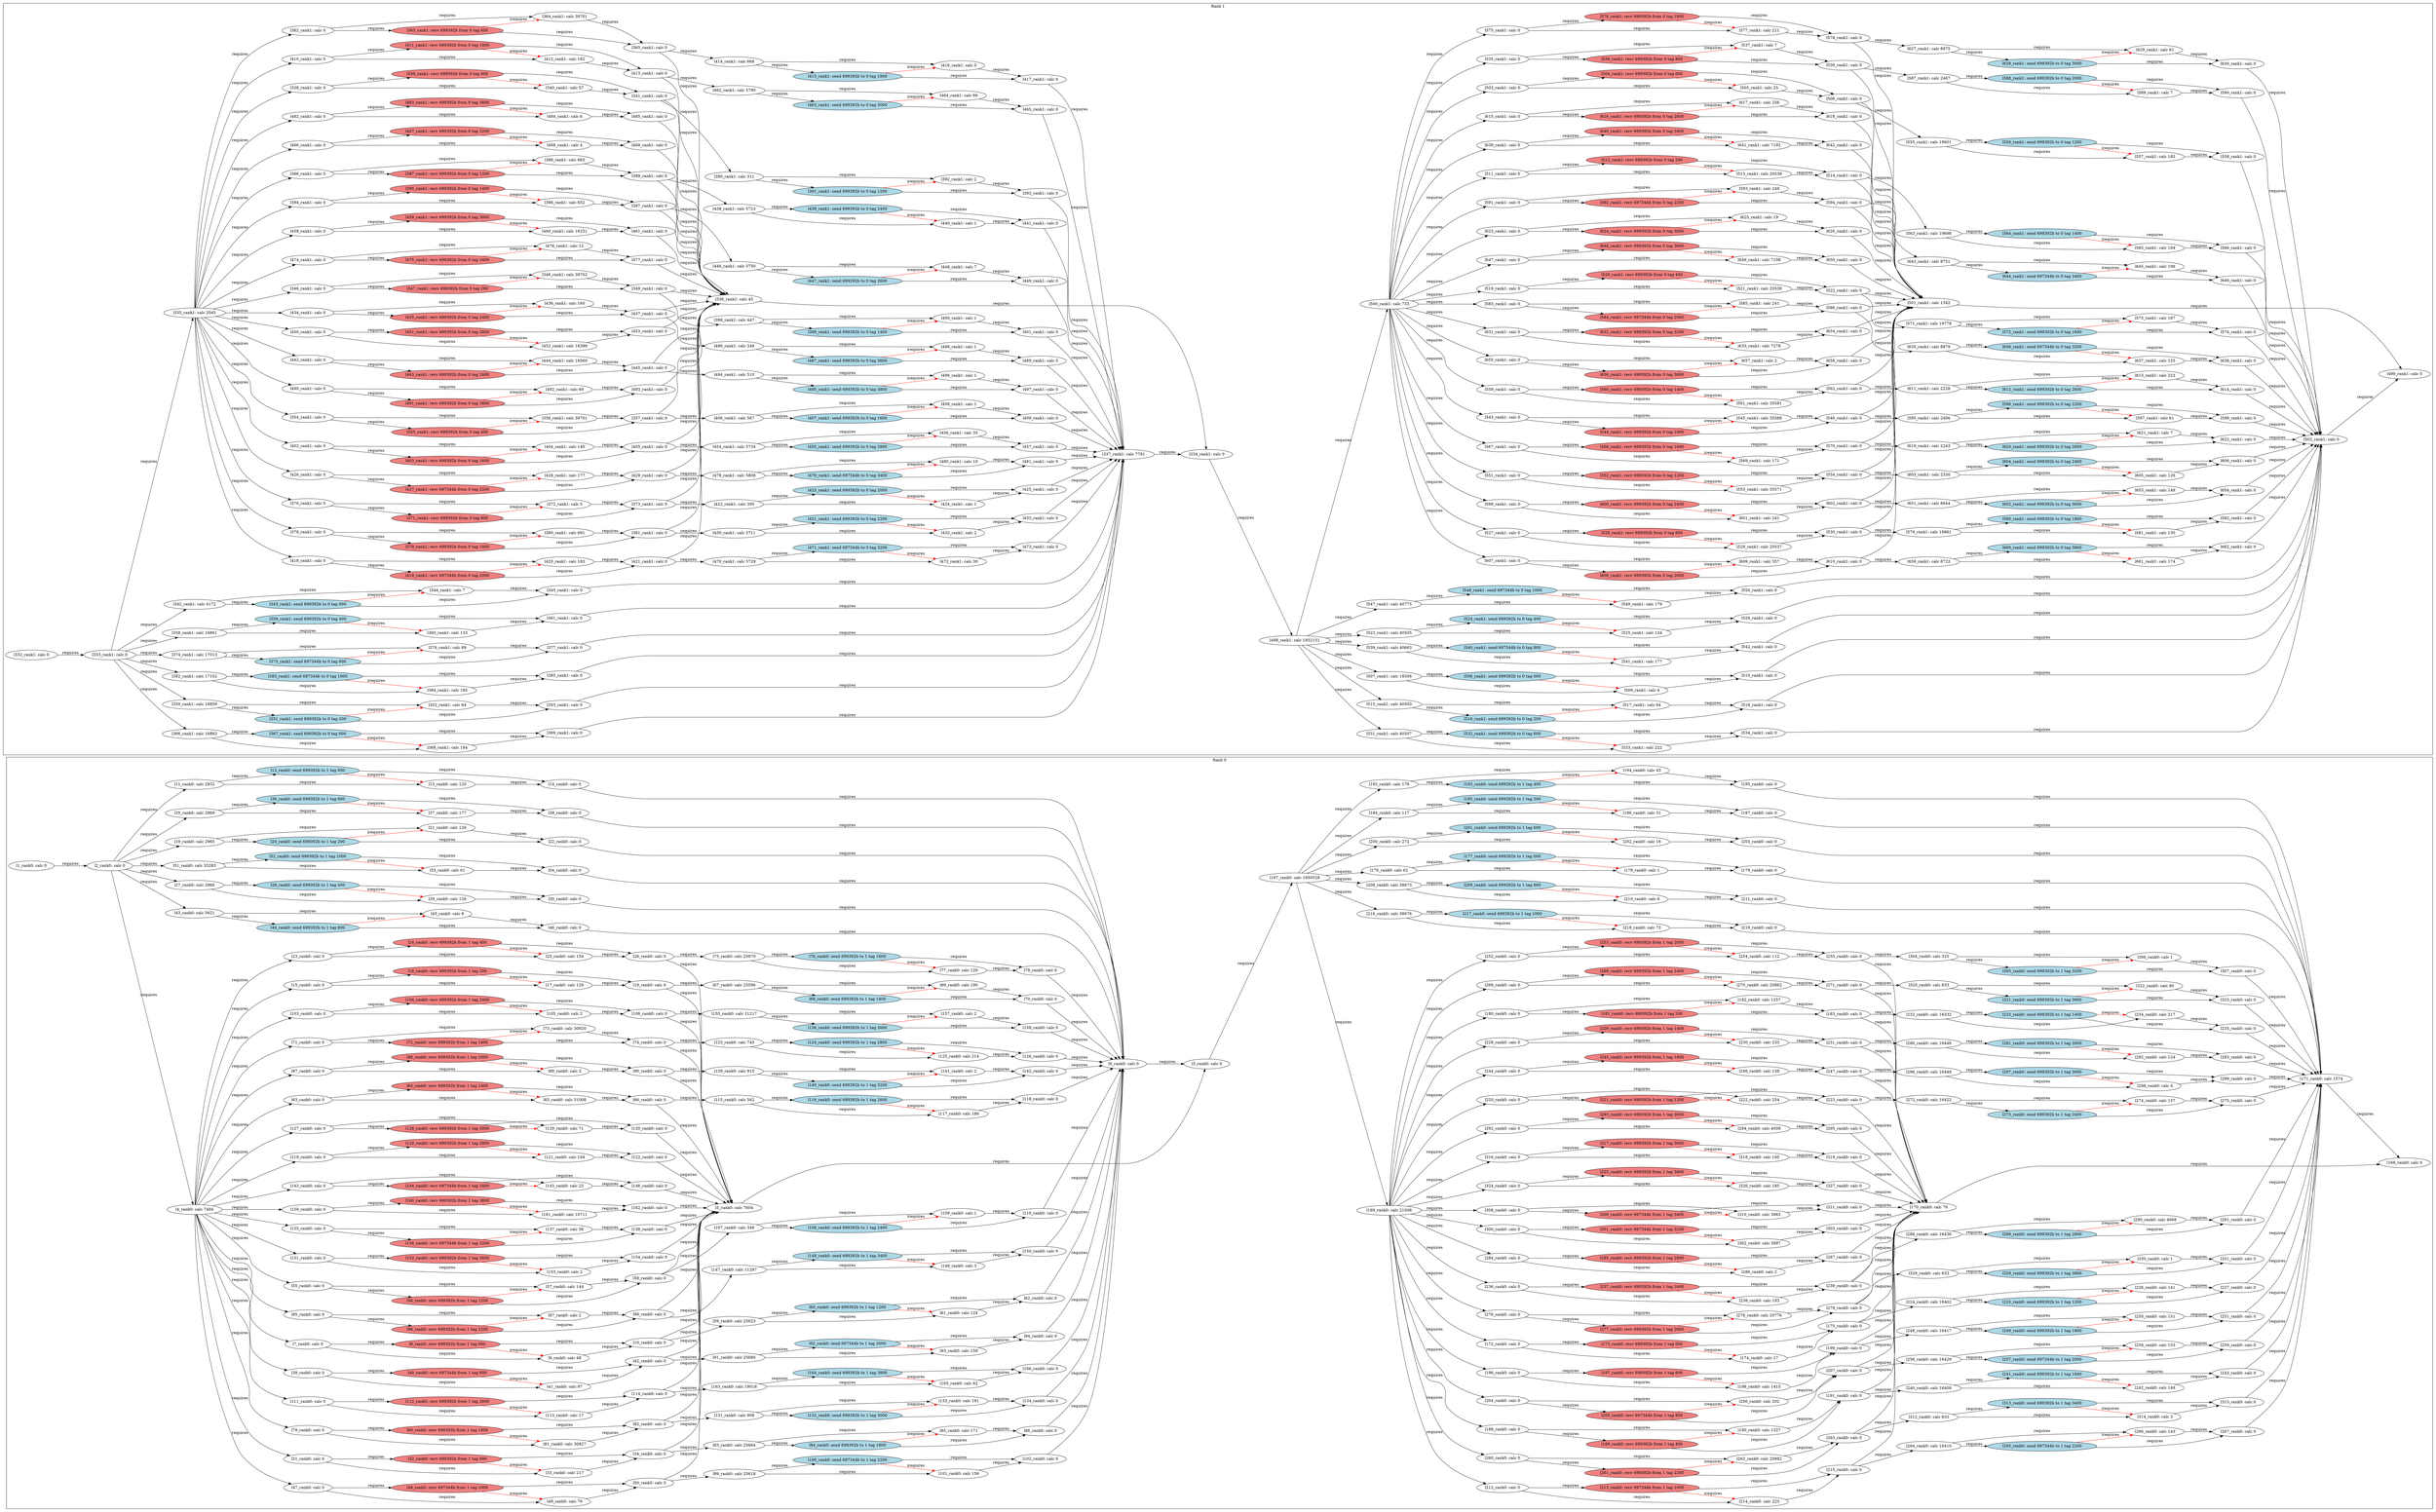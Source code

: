 digraph G {
    rankdir=LR;
    subgraph "cluster_rank_0" {
        label = "Rank 0";
        "l99_rank0: calc 25618" [style=filled, fillcolor="white"];
        "l183_rank0: calc 0" [style=filled, fillcolor="white"];
        "l225_rank0: send 699392b to 1 tag 1200" [style=filled, fillcolor="lightblue"];
        "l96_rank0: recv 699392b from 1 tag 2200" [style=filled, fillcolor="lightcoral"];
        "l76_rank0: send 699392b to 1 tag 1600" [style=filled, fillcolor="lightblue"];
        "l123_rank0: calc 745" [style=filled, fillcolor="white"];
        "l28_rank0: send 699392b to 1 tag 400" [style=filled, fillcolor="lightblue"];
        "l10_rank0: calc 0" [style=filled, fillcolor="white"];
        "l319_rank0: calc 0" [style=filled, fillcolor="white"];
        "l327_rank0: calc 0" [style=filled, fillcolor="white"];
        "l249_rank0: send 699392b to 1 tag 1800" [style=filled, fillcolor="lightblue"];
        "l275_rank0: calc 0" [style=filled, fillcolor="white"];
        "l169_rank0: calc 21008" [style=filled, fillcolor="white"];
        "l98_rank0: calc 0" [style=filled, fillcolor="white"];
        "l260_rank0: calc 0" [style=filled, fillcolor="white"];
        "l181_rank0: recv 699392b from 1 tag 200" [style=filled, fillcolor="lightcoral"];
        "l258_rank0: calc 153" [style=filled, fillcolor="white"];
        "l224_rank0: calc 16402" [style=filled, fillcolor="white"];
        "l233_rank0: send 699392b to 1 tag 1400" [style=filled, fillcolor="lightblue"];
        "l326_rank0: calc 185" [style=filled, fillcolor="white"];
        "l56_rank0: recv 699392b from 1 tag 1200" [style=filled, fillcolor="lightcoral"];
        "l132_rank0: send 699392b to 1 tag 3000" [style=filled, fillcolor="lightblue"];
        "l58_rank0: calc 0" [style=filled, fillcolor="white"];
        "l234_rank0: calc 217" [style=filled, fillcolor="white"];
        "l214_rank0: calc 223" [style=filled, fillcolor="white"];
        "l298_rank0: calc 4" [style=filled, fillcolor="white"];
        "l290_rank0: calc 4668" [style=filled, fillcolor="white"];
        "l302_rank0: calc 3997" [style=filled, fillcolor="white"];
        "l9_rank0: calc 48" [style=filled, fillcolor="white"];
        "l196_rank0: calc 0" [style=filled, fillcolor="white"];
        "l250_rank0: calc 151" [style=filled, fillcolor="white"];
        "l22_rank0: calc 0" [style=filled, fillcolor="white"];
        "l306_rank0: calc 1" [style=filled, fillcolor="white"];
        "l136_rank0: recv 697344b from 1 tag 3200" [style=filled, fillcolor="lightcoral"];
        "l158_rank0: calc 0" [style=filled, fillcolor="white"];
        "l20_rank0: send 699392b to 1 tag 200" [style=filled, fillcolor="lightblue"];
        "l221_rank0: recv 699392b from 1 tag 1200" [style=filled, fillcolor="lightcoral"];
        "l276_rank0: calc 0" [style=filled, fillcolor="white"];
        "l127_rank0: calc 0" [style=filled, fillcolor="white"];
        "l49_rank0: calc 76" [style=filled, fillcolor="white"];
        "l228_rank0: calc 0" [style=filled, fillcolor="white"];
        "l175_rank0: calc 0" [style=filled, fillcolor="white"];
        "l150_rank0: calc 0" [style=filled, fillcolor="white"];
        "l88_rank0: recv 699392b from 1 tag 2000" [style=filled, fillcolor="lightcoral"];
        "l180_rank0: calc 0" [style=filled, fillcolor="white"];
        "l254_rank0: calc 112" [style=filled, fillcolor="white"];
        "l270_rank0: calc 20862" [style=filled, fillcolor="white"];
        "l93_rank0: calc 159" [style=filled, fillcolor="white"];
        "l104_rank0: recv 699392b from 1 tag 2400" [style=filled, fillcolor="lightcoral"];
        "l31_rank0: calc 0" [style=filled, fillcolor="white"];
        "l53_rank0: calc 61" [style=filled, fillcolor="white"];
        "l128_rank0: recv 699392b from 1 tag 3000" [style=filled, fillcolor="lightcoral"];
        "l252_rank0: calc 0" [style=filled, fillcolor="white"];
        "l107_rank0: calc 349" [style=filled, fillcolor="white"];
        "l139_rank0: calc 915" [style=filled, fillcolor="white"];
        "l97_rank0: calc 2" [style=filled, fillcolor="white"];
        "l267_rank0: calc 0" [style=filled, fillcolor="white"];
        "l114_rank0: calc 0" [style=filled, fillcolor="white"];
        "l116_rank0: send 699392b to 1 tag 2600" [style=filled, fillcolor="lightblue"];
        "l193_rank0: send 699392b to 1 tag 400" [style=filled, fillcolor="lightblue"];
        "l323_rank0: calc 0" [style=filled, fillcolor="white"];
        "l313_rank0: send 699392b to 1 tag 3400" [style=filled, fillcolor="lightblue"];
        "l179_rank0: calc 0" [style=filled, fillcolor="white"];
        "l161_rank0: calc 10711" [style=filled, fillcolor="white"];
        "l61_rank0: calc 124" [style=filled, fillcolor="white"];
        "l216_rank0: calc 38676" [style=filled, fillcolor="white"];
        "l156_rank0: send 699392b to 1 tag 3600" [style=filled, fillcolor="lightblue"];
        "l303_rank0: calc 0" [style=filled, fillcolor="white"];
        "l79_rank0: calc 0" [style=filled, fillcolor="white"];
        "l305_rank0: send 699392b to 1 tag 3200" [style=filled, fillcolor="lightblue"];
        "l105_rank0: calc 2" [style=filled, fillcolor="white"];
        "l238_rank0: calc 193" [style=filled, fillcolor="white"];
        "l124_rank0: send 699392b to 1 tag 2800" [style=filled, fillcolor="lightblue"];
        "l273_rank0: send 699392b to 1 tag 2400" [style=filled, fillcolor="lightblue"];
        "l300_rank0: calc 0" [style=filled, fillcolor="white"];
        "l230_rank0: calc 233" [style=filled, fillcolor="white"];
        "l308_rank0: calc 0" [style=filled, fillcolor="white"];
        "l174_rank0: calc 17" [style=filled, fillcolor="white"];
        "l294_rank0: calc 4008" [style=filled, fillcolor="white"];
        "l106_rank0: calc 0" [style=filled, fillcolor="white"];
        "l287_rank0: calc 0" [style=filled, fillcolor="white"];
        "l189_rank0: recv 699392b from 1 tag 400" [style=filled, fillcolor="lightcoral"];
        "l33_rank0: calc 217" [style=filled, fillcolor="white"];
        "l95_rank0: calc 0" [style=filled, fillcolor="white"];
        "l286_rank0: calc 2" [style=filled, fillcolor="white"];
        "l299_rank0: calc 0" [style=filled, fillcolor="white"];
        "l2_rank0: calc 0" [style=filled, fillcolor="white"];
        "l152_rank0: recv 699392b from 1 tag 3600" [style=filled, fillcolor="lightcoral"];
        "l144_rank0: recv 697344b from 1 tag 3400" [style=filled, fillcolor="lightcoral"];
        "l324_rank0: calc 0" [style=filled, fillcolor="white"];
        "l202_rank0: calc 16" [style=filled, fillcolor="white"];
        "l259_rank0: calc 0" [style=filled, fillcolor="white"];
        "l83_rank0: calc 25664" [style=filled, fillcolor="white"];
        "l207_rank0: calc 0" [style=filled, fillcolor="white"];
        "l296_rank0: calc 16449" [style=filled, fillcolor="white"];
        "l68_rank0: send 699392b to 1 tag 1400" [style=filled, fillcolor="lightblue"];
        "l261_rank0: recv 699392b from 1 tag 2200" [style=filled, fillcolor="lightcoral"];
        "l121_rank0: calc 104" [style=filled, fillcolor="white"];
        "l64_rank0: recv 699392b from 1 tag 1400" [style=filled, fillcolor="lightcoral"];
        "l149_rank0: calc 3" [style=filled, fillcolor="white"];
        "l188_rank0: calc 0" [style=filled, fillcolor="white"];
        "l229_rank0: recv 699392b from 1 tag 1400" [style=filled, fillcolor="lightcoral"];
        "l213_rank0: recv 697344b from 1 tag 1000" [style=filled, fillcolor="lightcoral"];
        "l115_rank0: calc 562" [style=filled, fillcolor="white"];
        "l78_rank0: calc 0" [style=filled, fillcolor="white"];
        "l52_rank0: send 699392b to 1 tag 1000" [style=filled, fillcolor="lightblue"];
        "l129_rank0: calc 71" [style=filled, fillcolor="white"];
        "l208_rank0: calc 38673" [style=filled, fillcolor="white"];
        "l44_rank0: send 699392b to 1 tag 800" [style=filled, fillcolor="lightblue"];
        "l162_rank0: calc 0" [style=filled, fillcolor="white"];
        "l13_rank0: calc 120" [style=filled, fillcolor="white"];
        "l316_rank0: calc 0" [style=filled, fillcolor="white"];
        "l281_rank0: send 699392b to 1 tag 2600" [style=filled, fillcolor="lightblue"];
        "l170_rank0: calc 76" [style=filled, fillcolor="white"];
        "l41_rank0: calc 97" [style=filled, fillcolor="white"];
        "l171_rank0: calc 1574" [style=filled, fillcolor="white"];
        "l210_rank0: calc 6" [style=filled, fillcolor="white"];
        "l307_rank0: calc 0" [style=filled, fillcolor="white"];
        "l274_rank0: calc 157" [style=filled, fillcolor="white"];
        "l3_rank0: calc 0" [style=filled, fillcolor="white"];
        "l4_rank0: calc 7494" [style=filled, fillcolor="white"];
        "l5_rank0: calc 7604" [style=filled, fillcolor="white"];
        "l25_rank0: calc 154" [style=filled, fillcolor="white"];
        "l263_rank0: calc 0" [style=filled, fillcolor="white"];
        "l120_rank0: recv 699392b from 1 tag 2800" [style=filled, fillcolor="lightcoral"];
        "l218_rank0: calc 73" [style=filled, fillcolor="white"];
        "l195_rank0: calc 0" [style=filled, fillcolor="white"];
        "l176_rank0: calc 62" [style=filled, fillcolor="white"];
        "l172_rank0: calc 0" [style=filled, fillcolor="white"];
        "l283_rank0: calc 0" [style=filled, fillcolor="white"];
        "l130_rank0: calc 0" [style=filled, fillcolor="white"];
        "l271_rank0: calc 0" [style=filled, fillcolor="white"];
        "l315_rank0: calc 0" [style=filled, fillcolor="white"];
        "l242_rank0: calc 149" [style=filled, fillcolor="white"];
        "l236_rank0: calc 0" [style=filled, fillcolor="white"];
        "l16_rank0: recv 699392b from 1 tag 200" [style=filled, fillcolor="lightcoral"];
        "l43_rank0: calc 5621" [style=filled, fillcolor="white"];
        "l63_rank0: calc 0" [style=filled, fillcolor="white"];
        "l246_rank0: calc 138" [style=filled, fillcolor="white"];
        "l284_rank0: calc 0" [style=filled, fillcolor="white"];
        "l314_rank0: calc 3" [style=filled, fillcolor="white"];
        "l87_rank0: calc 0" [style=filled, fillcolor="white"];
        "l145_rank0: calc 25" [style=filled, fillcolor="white"];
        "l91_rank0: calc 25680" [style=filled, fillcolor="white"];
        "l194_rank0: calc 43" [style=filled, fillcolor="white"];
        "l164_rank0: send 699392b to 1 tag 3800" [style=filled, fillcolor="lightblue"];
        "l331_rank0: calc 0" [style=filled, fillcolor="white"];
        "l109_rank0: calc 1" [style=filled, fillcolor="white"];
        "l168_rank0: calc 0" [style=filled, fillcolor="white"];
        "l272_rank0: calc 16422" [style=filled, fillcolor="white"];
        "l74_rank0: calc 0" [style=filled, fillcolor="white"];
        "l291_rank0: calc 0" [style=filled, fillcolor="white"];
        "l134_rank0: calc 0" [style=filled, fillcolor="white"];
        "l220_rank0: calc 0" [style=filled, fillcolor="white"];
        "l62_rank0: calc 0" [style=filled, fillcolor="white"];
        "l110_rank0: calc 0" [style=filled, fillcolor="white"];
        "l71_rank0: calc 0" [style=filled, fillcolor="white"];
        "l240_rank0: calc 16409" [style=filled, fillcolor="white"];
        "l285_rank0: recv 699392b from 1 tag 2800" [style=filled, fillcolor="lightcoral"];
        "l191_rank0: calc 0" [style=filled, fillcolor="white"];
        "l67_rank0: calc 25596" [style=filled, fillcolor="white"];
        "l29_rank0: calc 126" [style=filled, fillcolor="white"];
        "l23_rank0: calc 0" [style=filled, fillcolor="white"];
        "l36_rank0: send 699392b to 1 tag 600" [style=filled, fillcolor="lightblue"];
        "l138_rank0: calc 0" [style=filled, fillcolor="white"];
        "l65_rank0: calc 31008" [style=filled, fillcolor="white"];
        "l217_rank0: send 699392b to 1 tag 1000" [style=filled, fillcolor="lightblue"];
        "l8_rank0: recv 699392b from 1 tag 000" [style=filled, fillcolor="lightcoral"];
        "l251_rank0: calc 0" [style=filled, fillcolor="white"];
        "l57_rank0: calc 144" [style=filled, fillcolor="white"];
        "l142_rank0: calc 0" [style=filled, fillcolor="white"];
        "l108_rank0: send 699392b to 1 tag 2400" [style=filled, fillcolor="lightblue"];
        "l153_rank0: calc 2" [style=filled, fillcolor="white"];
        "l173_rank0: recv 699392b from 1 tag 000" [style=filled, fillcolor="lightcoral"];
        "l59_rank0: calc 25623" [style=filled, fillcolor="white"];
        "l30_rank0: calc 0" [style=filled, fillcolor="white"];
        "l198_rank0: calc 1415" [style=filled, fillcolor="white"];
        "l320_rank0: calc 833" [style=filled, fillcolor="white"];
        "l318_rank0: calc 160" [style=filled, fillcolor="white"];
        "l166_rank0: calc 0" [style=filled, fillcolor="white"];
        "l239_rank0: calc 0" [style=filled, fillcolor="white"];
        "l211_rank0: calc 0" [style=filled, fillcolor="white"];
        "l141_rank0: calc 2" [style=filled, fillcolor="white"];
        "l140_rank0: send 699392b to 1 tag 3200" [style=filled, fillcolor="lightblue"];
        "l167_rank0: calc 1950528" [style=filled, fillcolor="white"];
        "l212_rank0: calc 0" [style=filled, fillcolor="white"];
        "l321_rank0: send 699392b to 1 tag 3600" [style=filled, fillcolor="lightblue"];
        "l185_rank0: send 699392b to 1 tag 200" [style=filled, fillcolor="lightblue"];
        "l241_rank0: send 699392b to 1 tag 1600" [style=filled, fillcolor="lightblue"];
        "l126_rank0: calc 0" [style=filled, fillcolor="white"];
        "l204_rank0: calc 0" [style=filled, fillcolor="white"];
        "l231_rank0: calc 0" [style=filled, fillcolor="white"];
        "l85_rank0: calc 171" [style=filled, fillcolor="white"];
        "l203_rank0: calc 0" [style=filled, fillcolor="white"];
        "l77_rank0: calc 129" [style=filled, fillcolor="white"];
        "l146_rank0: calc 0" [style=filled, fillcolor="white"];
        "l143_rank0: calc 0" [style=filled, fillcolor="white"];
        "l119_rank0: calc 0" [style=filled, fillcolor="white"];
        "l312_rank0: calc 833" [style=filled, fillcolor="white"];
        "l39_rank0: calc 0" [style=filled, fillcolor="white"];
        "l21_rank0: calc 126" [style=filled, fillcolor="white"];
        "l118_rank0: calc 0" [style=filled, fillcolor="white"];
        "l237_rank0: recv 699392b from 1 tag 1600" [style=filled, fillcolor="lightcoral"];
        "l69_rank0: calc 190" [style=filled, fillcolor="white"];
        "l277_rank0: recv 699392b from 1 tag 2600" [style=filled, fillcolor="lightcoral"];
        "l243_rank0: calc 0" [style=filled, fillcolor="white"];
        "l317_rank0: recv 699392b from 1 tag 3600" [style=filled, fillcolor="lightcoral"];
        "l7_rank0: calc 0" [style=filled, fillcolor="white"];
        "l27_rank0: calc 2966" [style=filled, fillcolor="white"];
        "l262_rank0: calc 20982" [style=filled, fillcolor="white"];
        "l309_rank0: recv 697344b from 1 tag 3400" [style=filled, fillcolor="lightcoral"];
        "l55_rank0: calc 0" [style=filled, fillcolor="white"];
        "l100_rank0: send 697344b to 1 tag 2200" [style=filled, fillcolor="lightblue"];
        "l160_rank0: recv 699392b from 1 tag 3800" [style=filled, fillcolor="lightcoral"];
        "l289_rank0: send 699392b to 1 tag 2800" [style=filled, fillcolor="lightblue"];
        "l1_rank0: calc 0" [style=filled, fillcolor="white"];
        "l81_rank0: calc 30827" [style=filled, fillcolor="white"];
        "l248_rank0: calc 16417" [style=filled, fillcolor="white"];
        "l253_rank0: recv 699392b from 1 tag 2000" [style=filled, fillcolor="lightcoral"];
        "l215_rank0: calc 0" [style=filled, fillcolor="white"];
        "l12_rank0: send 699392b to 1 tag 000" [style=filled, fillcolor="lightblue"];
        "l325_rank0: recv 699392b from 1 tag 3800" [style=filled, fillcolor="lightcoral"];
        "l113_rank0: calc 17" [style=filled, fillcolor="white"];
        "l222_rank0: calc 254" [style=filled, fillcolor="white"];
        "l137_rank0: calc 56" [style=filled, fillcolor="white"];
        "l17_rank0: calc 128" [style=filled, fillcolor="white"];
        "l264_rank0: calc 16410" [style=filled, fillcolor="white"];
        "l70_rank0: calc 0" [style=filled, fillcolor="white"];
        "l80_rank0: recv 699392b from 1 tag 1800" [style=filled, fillcolor="lightcoral"];
        "l54_rank0: calc 0" [style=filled, fillcolor="white"];
        "l14_rank0: calc 0" [style=filled, fillcolor="white"];
        "l47_rank0: calc 0" [style=filled, fillcolor="white"];
        "l89_rank0: calc 3" [style=filled, fillcolor="white"];
        "l182_rank0: calc 1257" [style=filled, fillcolor="white"];
        "l101_rank0: calc 156" [style=filled, fillcolor="white"];
        "l266_rank0: calc 143" [style=filled, fillcolor="white"];
        "l147_rank0: calc 11297" [style=filled, fillcolor="white"];
        "l125_rank0: calc 214" [style=filled, fillcolor="white"];
        "l15_rank0: calc 0" [style=filled, fillcolor="white"];
        "l82_rank0: calc 0" [style=filled, fillcolor="white"];
        "l117_rank0: calc 186" [style=filled, fillcolor="white"];
        "l42_rank0: calc 0" [style=filled, fillcolor="white"];
        "l111_rank0: calc 0" [style=filled, fillcolor="white"];
        "l257_rank0: send 697344b to 1 tag 2000" [style=filled, fillcolor="lightblue"];
        "l51_rank0: calc 33283" [style=filled, fillcolor="white"];
        "l200_rank0: calc 272" [style=filled, fillcolor="white"];
        "l227_rank0: calc 0" [style=filled, fillcolor="white"];
        "l50_rank0: calc 0" [style=filled, fillcolor="white"];
        "l244_rank0: calc 0" [style=filled, fillcolor="white"];
        "l112_rank0: recv 699392b from 1 tag 2600" [style=filled, fillcolor="lightcoral"];
        "l6_rank0: calc 0" [style=filled, fillcolor="white"];
        "l310_rank0: calc 3963" [style=filled, fillcolor="white"];
        "l90_rank0: calc 0" [style=filled, fillcolor="white"];
        "l279_rank0: calc 0" [style=filled, fillcolor="white"];
        "l46_rank0: calc 0" [style=filled, fillcolor="white"];
        "l24_rank0: recv 699392b from 1 tag 400" [style=filled, fillcolor="lightcoral"];
        "l197_rank0: recv 699392b from 1 tag 600" [style=filled, fillcolor="lightcoral"];
        "l268_rank0: calc 0" [style=filled, fillcolor="white"];
        "l92_rank0: send 697344b to 1 tag 2000" [style=filled, fillcolor="lightblue"];
        "l186_rank0: calc 31" [style=filled, fillcolor="white"];
        "l256_rank0: calc 16429" [style=filled, fillcolor="white"];
        "l280_rank0: calc 16446" [style=filled, fillcolor="white"];
        "l184_rank0: calc 117" [style=filled, fillcolor="white"];
        "l163_rank0: calc 19018" [style=filled, fillcolor="white"];
        "l304_rank0: calc 325" [style=filled, fillcolor="white"];
        "l322_rank0: calc 80" [style=filled, fillcolor="white"];
        "l133_rank0: calc 191" [style=filled, fillcolor="white"];
        "l154_rank0: calc 0" [style=filled, fillcolor="white"];
        "l201_rank0: send 699392b to 1 tag 600" [style=filled, fillcolor="lightblue"];
        "l72_rank0: recv 699392b from 1 tag 1600" [style=filled, fillcolor="lightcoral"];
        "l18_rank0: calc 0" [style=filled, fillcolor="white"];
        "l178_rank0: calc 1" [style=filled, fillcolor="white"];
        "l48_rank0: recv 697344b from 1 tag 1000" [style=filled, fillcolor="lightcoral"];
        "l282_rank0: calc 124" [style=filled, fillcolor="white"];
        "l34_rank0: calc 0" [style=filled, fillcolor="white"];
        "l19_rank0: calc 2965" [style=filled, fillcolor="white"];
        "l148_rank0: send 699392b to 1 tag 3400" [style=filled, fillcolor="lightblue"];
        "l40_rank0: recv 697344b from 1 tag 800" [style=filled, fillcolor="lightcoral"];
        "l247_rank0: calc 0" [style=filled, fillcolor="white"];
        "l329_rank0: send 699392b to 1 tag 3800" [style=filled, fillcolor="lightblue"];
        "l232_rank0: calc 16332" [style=filled, fillcolor="white"];
        "l295_rank0: calc 0" [style=filled, fillcolor="white"];
        "l255_rank0: calc 0" [style=filled, fillcolor="white"];
        "l26_rank0: calc 0" [style=filled, fillcolor="white"];
        "l102_rank0: calc 0" [style=filled, fillcolor="white"];
        "l235_rank0: calc 0" [style=filled, fillcolor="white"];
        "l84_rank0: send 699392b to 1 tag 1800" [style=filled, fillcolor="lightblue"];
        "l122_rank0: calc 0" [style=filled, fillcolor="white"];
        "l311_rank0: calc 0" [style=filled, fillcolor="white"];
        "l32_rank0: recv 699392b from 1 tag 600" [style=filled, fillcolor="lightcoral"];
        "l187_rank0: calc 0" [style=filled, fillcolor="white"];
        "l66_rank0: calc 0" [style=filled, fillcolor="white"];
        "l131_rank0: calc 908" [style=filled, fillcolor="white"];
        "l265_rank0: send 697344b to 1 tag 2200" [style=filled, fillcolor="lightblue"];
        "l288_rank0: calc 16436" [style=filled, fillcolor="white"];
        "l301_rank0: recv 697344b from 1 tag 3200" [style=filled, fillcolor="lightcoral"];
        "l151_rank0: calc 0" [style=filled, fillcolor="white"];
        "l297_rank0: send 699392b to 1 tag 3000" [style=filled, fillcolor="lightblue"];
        "l37_rank0: calc 177" [style=filled, fillcolor="white"];
        "l35_rank0: calc 2969" [style=filled, fillcolor="white"];
        "l278_rank0: calc 20776" [style=filled, fillcolor="white"];
        "l205_rank0: recv 697344b from 1 tag 800" [style=filled, fillcolor="lightcoral"];
        "l226_rank0: calc 141" [style=filled, fillcolor="white"];
        "l86_rank0: calc 0" [style=filled, fillcolor="white"];
        "l135_rank0: calc 0" [style=filled, fillcolor="white"];
        "l292_rank0: calc 0" [style=filled, fillcolor="white"];
        "l328_rank0: calc 833" [style=filled, fillcolor="white"];
        "l206_rank0: calc 202" [style=filled, fillcolor="white"];
        "l75_rank0: calc 25670" [style=filled, fillcolor="white"];
        "l223_rank0: calc 0" [style=filled, fillcolor="white"];
        "l159_rank0: calc 0" [style=filled, fillcolor="white"];
        "l293_rank0: recv 699392b from 1 tag 3000" [style=filled, fillcolor="lightcoral"];
        "l330_rank0: calc 1" [style=filled, fillcolor="white"];
        "l60_rank0: send 699392b to 1 tag 1200" [style=filled, fillcolor="lightblue"];
        "l38_rank0: calc 0" [style=filled, fillcolor="white"];
        "l209_rank0: send 699392b to 1 tag 800" [style=filled, fillcolor="lightblue"];
        "l157_rank0: calc 2" [style=filled, fillcolor="white"];
        "l245_rank0: recv 699392b from 1 tag 1800" [style=filled, fillcolor="lightcoral"];
        "l165_rank0: calc 62" [style=filled, fillcolor="white"];
        "l177_rank0: send 699392b to 1 tag 000" [style=filled, fillcolor="lightblue"];
        "l45_rank0: calc 8" [style=filled, fillcolor="white"];
        "l192_rank0: calc 179" [style=filled, fillcolor="white"];
        "l199_rank0: calc 0" [style=filled, fillcolor="white"];
        "l94_rank0: calc 0" [style=filled, fillcolor="white"];
        "l73_rank0: calc 30920" [style=filled, fillcolor="white"];
        "l190_rank0: calc 1327" [style=filled, fillcolor="white"];
        "l103_rank0: calc 0" [style=filled, fillcolor="white"];
        "l269_rank0: recv 699392b from 1 tag 2400" [style=filled, fillcolor="lightcoral"];
        "l155_rank0: calc 11217" [style=filled, fillcolor="white"];
        "l219_rank0: calc 0" [style=filled, fillcolor="white"];
        "l11_rank0: calc 2932" [style=filled, fillcolor="white"];
        "l1_rank0: calc 0" -> "l2_rank0: calc 0" [label="requires", color="black"];
        "l2_rank0: calc 0" -> "l4_rank0: calc 7494" [label="requires", color="black"];
        "l5_rank0: calc 7604" -> "l3_rank0: calc 0" [label="requires", color="black"];
        "l6_rank0: calc 0" -> "l3_rank0: calc 0" [label="requires", color="black"];
        "l4_rank0: calc 7494" -> "l7_rank0: calc 0" [label="requires", color="black"];
        "l7_rank0: calc 0" -> "l8_rank0: recv 699392b from 1 tag 000" [label="requires", color="black"];
        "l7_rank0: calc 0" -> "l9_rank0: calc 48" [label="requires", color="black"];
        "l8_rank0: recv 699392b from 1 tag 000" -> "l9_rank0: calc 48" [label="irequires", color="red"];
        "l9_rank0: calc 48" -> "l10_rank0: calc 0" [label="requires", color="black"];
        "l8_rank0: recv 699392b from 1 tag 000" -> "l10_rank0: calc 0" [label="requires", color="black"];
        "l10_rank0: calc 0" -> "l5_rank0: calc 7604" [label="requires", color="black"];
        "l2_rank0: calc 0" -> "l11_rank0: calc 2932" [label="requires", color="black"];
        "l11_rank0: calc 2932" -> "l12_rank0: send 699392b to 1 tag 000" [label="requires", color="black"];
        "l11_rank0: calc 2932" -> "l13_rank0: calc 120" [label="requires", color="black"];
        "l12_rank0: send 699392b to 1 tag 000" -> "l13_rank0: calc 120" [label="irequires", color="red"];
        "l13_rank0: calc 120" -> "l14_rank0: calc 0" [label="requires", color="black"];
        "l12_rank0: send 699392b to 1 tag 000" -> "l14_rank0: calc 0" [label="requires", color="black"];
        "l14_rank0: calc 0" -> "l6_rank0: calc 0" [label="requires", color="black"];
        "l4_rank0: calc 7494" -> "l15_rank0: calc 0" [label="requires", color="black"];
        "l15_rank0: calc 0" -> "l16_rank0: recv 699392b from 1 tag 200" [label="requires", color="black"];
        "l15_rank0: calc 0" -> "l17_rank0: calc 128" [label="requires", color="black"];
        "l16_rank0: recv 699392b from 1 tag 200" -> "l17_rank0: calc 128" [label="irequires", color="red"];
        "l17_rank0: calc 128" -> "l18_rank0: calc 0" [label="requires", color="black"];
        "l16_rank0: recv 699392b from 1 tag 200" -> "l18_rank0: calc 0" [label="requires", color="black"];
        "l18_rank0: calc 0" -> "l5_rank0: calc 7604" [label="requires", color="black"];
        "l2_rank0: calc 0" -> "l19_rank0: calc 2965" [label="requires", color="black"];
        "l19_rank0: calc 2965" -> "l20_rank0: send 699392b to 1 tag 200" [label="requires", color="black"];
        "l19_rank0: calc 2965" -> "l21_rank0: calc 126" [label="requires", color="black"];
        "l20_rank0: send 699392b to 1 tag 200" -> "l21_rank0: calc 126" [label="irequires", color="red"];
        "l21_rank0: calc 126" -> "l22_rank0: calc 0" [label="requires", color="black"];
        "l20_rank0: send 699392b to 1 tag 200" -> "l22_rank0: calc 0" [label="requires", color="black"];
        "l22_rank0: calc 0" -> "l6_rank0: calc 0" [label="requires", color="black"];
        "l4_rank0: calc 7494" -> "l23_rank0: calc 0" [label="requires", color="black"];
        "l23_rank0: calc 0" -> "l24_rank0: recv 699392b from 1 tag 400" [label="requires", color="black"];
        "l23_rank0: calc 0" -> "l25_rank0: calc 154" [label="requires", color="black"];
        "l24_rank0: recv 699392b from 1 tag 400" -> "l25_rank0: calc 154" [label="irequires", color="red"];
        "l25_rank0: calc 154" -> "l26_rank0: calc 0" [label="requires", color="black"];
        "l24_rank0: recv 699392b from 1 tag 400" -> "l26_rank0: calc 0" [label="requires", color="black"];
        "l26_rank0: calc 0" -> "l5_rank0: calc 7604" [label="requires", color="black"];
        "l2_rank0: calc 0" -> "l27_rank0: calc 2966" [label="requires", color="black"];
        "l27_rank0: calc 2966" -> "l28_rank0: send 699392b to 1 tag 400" [label="requires", color="black"];
        "l27_rank0: calc 2966" -> "l29_rank0: calc 126" [label="requires", color="black"];
        "l28_rank0: send 699392b to 1 tag 400" -> "l29_rank0: calc 126" [label="irequires", color="red"];
        "l29_rank0: calc 126" -> "l30_rank0: calc 0" [label="requires", color="black"];
        "l28_rank0: send 699392b to 1 tag 400" -> "l30_rank0: calc 0" [label="requires", color="black"];
        "l30_rank0: calc 0" -> "l6_rank0: calc 0" [label="requires", color="black"];
        "l4_rank0: calc 7494" -> "l31_rank0: calc 0" [label="requires", color="black"];
        "l31_rank0: calc 0" -> "l32_rank0: recv 699392b from 1 tag 600" [label="requires", color="black"];
        "l31_rank0: calc 0" -> "l33_rank0: calc 217" [label="requires", color="black"];
        "l32_rank0: recv 699392b from 1 tag 600" -> "l33_rank0: calc 217" [label="irequires", color="red"];
        "l33_rank0: calc 217" -> "l34_rank0: calc 0" [label="requires", color="black"];
        "l32_rank0: recv 699392b from 1 tag 600" -> "l34_rank0: calc 0" [label="requires", color="black"];
        "l34_rank0: calc 0" -> "l5_rank0: calc 7604" [label="requires", color="black"];
        "l2_rank0: calc 0" -> "l35_rank0: calc 2969" [label="requires", color="black"];
        "l35_rank0: calc 2969" -> "l36_rank0: send 699392b to 1 tag 600" [label="requires", color="black"];
        "l35_rank0: calc 2969" -> "l37_rank0: calc 177" [label="requires", color="black"];
        "l36_rank0: send 699392b to 1 tag 600" -> "l37_rank0: calc 177" [label="irequires", color="red"];
        "l37_rank0: calc 177" -> "l38_rank0: calc 0" [label="requires", color="black"];
        "l36_rank0: send 699392b to 1 tag 600" -> "l38_rank0: calc 0" [label="requires", color="black"];
        "l38_rank0: calc 0" -> "l6_rank0: calc 0" [label="requires", color="black"];
        "l4_rank0: calc 7494" -> "l39_rank0: calc 0" [label="requires", color="black"];
        "l39_rank0: calc 0" -> "l40_rank0: recv 697344b from 1 tag 800" [label="requires", color="black"];
        "l39_rank0: calc 0" -> "l41_rank0: calc 97" [label="requires", color="black"];
        "l40_rank0: recv 697344b from 1 tag 800" -> "l41_rank0: calc 97" [label="irequires", color="red"];
        "l41_rank0: calc 97" -> "l42_rank0: calc 0" [label="requires", color="black"];
        "l40_rank0: recv 697344b from 1 tag 800" -> "l42_rank0: calc 0" [label="requires", color="black"];
        "l42_rank0: calc 0" -> "l5_rank0: calc 7604" [label="requires", color="black"];
        "l2_rank0: calc 0" -> "l43_rank0: calc 5621" [label="requires", color="black"];
        "l43_rank0: calc 5621" -> "l44_rank0: send 699392b to 1 tag 800" [label="requires", color="black"];
        "l43_rank0: calc 5621" -> "l45_rank0: calc 8" [label="requires", color="black"];
        "l44_rank0: send 699392b to 1 tag 800" -> "l45_rank0: calc 8" [label="irequires", color="red"];
        "l45_rank0: calc 8" -> "l46_rank0: calc 0" [label="requires", color="black"];
        "l44_rank0: send 699392b to 1 tag 800" -> "l46_rank0: calc 0" [label="requires", color="black"];
        "l46_rank0: calc 0" -> "l6_rank0: calc 0" [label="requires", color="black"];
        "l4_rank0: calc 7494" -> "l47_rank0: calc 0" [label="requires", color="black"];
        "l47_rank0: calc 0" -> "l48_rank0: recv 697344b from 1 tag 1000" [label="requires", color="black"];
        "l47_rank0: calc 0" -> "l49_rank0: calc 76" [label="requires", color="black"];
        "l48_rank0: recv 697344b from 1 tag 1000" -> "l49_rank0: calc 76" [label="irequires", color="red"];
        "l49_rank0: calc 76" -> "l50_rank0: calc 0" [label="requires", color="black"];
        "l48_rank0: recv 697344b from 1 tag 1000" -> "l50_rank0: calc 0" [label="requires", color="black"];
        "l50_rank0: calc 0" -> "l5_rank0: calc 7604" [label="requires", color="black"];
        "l2_rank0: calc 0" -> "l51_rank0: calc 33283" [label="requires", color="black"];
        "l51_rank0: calc 33283" -> "l52_rank0: send 699392b to 1 tag 1000" [label="requires", color="black"];
        "l51_rank0: calc 33283" -> "l53_rank0: calc 61" [label="requires", color="black"];
        "l52_rank0: send 699392b to 1 tag 1000" -> "l53_rank0: calc 61" [label="irequires", color="red"];
        "l53_rank0: calc 61" -> "l54_rank0: calc 0" [label="requires", color="black"];
        "l52_rank0: send 699392b to 1 tag 1000" -> "l54_rank0: calc 0" [label="requires", color="black"];
        "l54_rank0: calc 0" -> "l6_rank0: calc 0" [label="requires", color="black"];
        "l4_rank0: calc 7494" -> "l55_rank0: calc 0" [label="requires", color="black"];
        "l55_rank0: calc 0" -> "l56_rank0: recv 699392b from 1 tag 1200" [label="requires", color="black"];
        "l55_rank0: calc 0" -> "l57_rank0: calc 144" [label="requires", color="black"];
        "l56_rank0: recv 699392b from 1 tag 1200" -> "l57_rank0: calc 144" [label="irequires", color="red"];
        "l57_rank0: calc 144" -> "l58_rank0: calc 0" [label="requires", color="black"];
        "l56_rank0: recv 699392b from 1 tag 1200" -> "l58_rank0: calc 0" [label="requires", color="black"];
        "l58_rank0: calc 0" -> "l5_rank0: calc 7604" [label="requires", color="black"];
        "l10_rank0: calc 0" -> "l59_rank0: calc 25623" [label="requires", color="black"];
        "l59_rank0: calc 25623" -> "l60_rank0: send 699392b to 1 tag 1200" [label="requires", color="black"];
        "l59_rank0: calc 25623" -> "l61_rank0: calc 124" [label="requires", color="black"];
        "l60_rank0: send 699392b to 1 tag 1200" -> "l61_rank0: calc 124" [label="irequires", color="red"];
        "l61_rank0: calc 124" -> "l62_rank0: calc 0" [label="requires", color="black"];
        "l60_rank0: send 699392b to 1 tag 1200" -> "l62_rank0: calc 0" [label="requires", color="black"];
        "l62_rank0: calc 0" -> "l6_rank0: calc 0" [label="requires", color="black"];
        "l4_rank0: calc 7494" -> "l63_rank0: calc 0" [label="requires", color="black"];
        "l63_rank0: calc 0" -> "l64_rank0: recv 699392b from 1 tag 1400" [label="requires", color="black"];
        "l63_rank0: calc 0" -> "l65_rank0: calc 31008" [label="requires", color="black"];
        "l64_rank0: recv 699392b from 1 tag 1400" -> "l65_rank0: calc 31008" [label="irequires", color="red"];
        "l65_rank0: calc 31008" -> "l66_rank0: calc 0" [label="requires", color="black"];
        "l64_rank0: recv 699392b from 1 tag 1400" -> "l66_rank0: calc 0" [label="requires", color="black"];
        "l66_rank0: calc 0" -> "l5_rank0: calc 7604" [label="requires", color="black"];
        "l18_rank0: calc 0" -> "l67_rank0: calc 25596" [label="requires", color="black"];
        "l67_rank0: calc 25596" -> "l68_rank0: send 699392b to 1 tag 1400" [label="requires", color="black"];
        "l67_rank0: calc 25596" -> "l69_rank0: calc 190" [label="requires", color="black"];
        "l68_rank0: send 699392b to 1 tag 1400" -> "l69_rank0: calc 190" [label="irequires", color="red"];
        "l69_rank0: calc 190" -> "l70_rank0: calc 0" [label="requires", color="black"];
        "l68_rank0: send 699392b to 1 tag 1400" -> "l70_rank0: calc 0" [label="requires", color="black"];
        "l70_rank0: calc 0" -> "l6_rank0: calc 0" [label="requires", color="black"];
        "l4_rank0: calc 7494" -> "l71_rank0: calc 0" [label="requires", color="black"];
        "l71_rank0: calc 0" -> "l72_rank0: recv 699392b from 1 tag 1600" [label="requires", color="black"];
        "l71_rank0: calc 0" -> "l73_rank0: calc 30920" [label="requires", color="black"];
        "l72_rank0: recv 699392b from 1 tag 1600" -> "l73_rank0: calc 30920" [label="irequires", color="red"];
        "l73_rank0: calc 30920" -> "l74_rank0: calc 0" [label="requires", color="black"];
        "l72_rank0: recv 699392b from 1 tag 1600" -> "l74_rank0: calc 0" [label="requires", color="black"];
        "l74_rank0: calc 0" -> "l5_rank0: calc 7604" [label="requires", color="black"];
        "l26_rank0: calc 0" -> "l75_rank0: calc 25670" [label="requires", color="black"];
        "l75_rank0: calc 25670" -> "l76_rank0: send 699392b to 1 tag 1600" [label="requires", color="black"];
        "l75_rank0: calc 25670" -> "l77_rank0: calc 129" [label="requires", color="black"];
        "l76_rank0: send 699392b to 1 tag 1600" -> "l77_rank0: calc 129" [label="irequires", color="red"];
        "l77_rank0: calc 129" -> "l78_rank0: calc 0" [label="requires", color="black"];
        "l76_rank0: send 699392b to 1 tag 1600" -> "l78_rank0: calc 0" [label="requires", color="black"];
        "l78_rank0: calc 0" -> "l6_rank0: calc 0" [label="requires", color="black"];
        "l4_rank0: calc 7494" -> "l79_rank0: calc 0" [label="requires", color="black"];
        "l79_rank0: calc 0" -> "l80_rank0: recv 699392b from 1 tag 1800" [label="requires", color="black"];
        "l79_rank0: calc 0" -> "l81_rank0: calc 30827" [label="requires", color="black"];
        "l80_rank0: recv 699392b from 1 tag 1800" -> "l81_rank0: calc 30827" [label="irequires", color="red"];
        "l81_rank0: calc 30827" -> "l82_rank0: calc 0" [label="requires", color="black"];
        "l80_rank0: recv 699392b from 1 tag 1800" -> "l82_rank0: calc 0" [label="requires", color="black"];
        "l82_rank0: calc 0" -> "l5_rank0: calc 7604" [label="requires", color="black"];
        "l34_rank0: calc 0" -> "l83_rank0: calc 25664" [label="requires", color="black"];
        "l83_rank0: calc 25664" -> "l84_rank0: send 699392b to 1 tag 1800" [label="requires", color="black"];
        "l83_rank0: calc 25664" -> "l85_rank0: calc 171" [label="requires", color="black"];
        "l84_rank0: send 699392b to 1 tag 1800" -> "l85_rank0: calc 171" [label="irequires", color="red"];
        "l85_rank0: calc 171" -> "l86_rank0: calc 0" [label="requires", color="black"];
        "l84_rank0: send 699392b to 1 tag 1800" -> "l86_rank0: calc 0" [label="requires", color="black"];
        "l86_rank0: calc 0" -> "l6_rank0: calc 0" [label="requires", color="black"];
        "l4_rank0: calc 7494" -> "l87_rank0: calc 0" [label="requires", color="black"];
        "l87_rank0: calc 0" -> "l88_rank0: recv 699392b from 1 tag 2000" [label="requires", color="black"];
        "l87_rank0: calc 0" -> "l89_rank0: calc 3" [label="requires", color="black"];
        "l88_rank0: recv 699392b from 1 tag 2000" -> "l89_rank0: calc 3" [label="irequires", color="red"];
        "l89_rank0: calc 3" -> "l90_rank0: calc 0" [label="requires", color="black"];
        "l88_rank0: recv 699392b from 1 tag 2000" -> "l90_rank0: calc 0" [label="requires", color="black"];
        "l90_rank0: calc 0" -> "l5_rank0: calc 7604" [label="requires", color="black"];
        "l42_rank0: calc 0" -> "l91_rank0: calc 25680" [label="requires", color="black"];
        "l91_rank0: calc 25680" -> "l92_rank0: send 697344b to 1 tag 2000" [label="requires", color="black"];
        "l91_rank0: calc 25680" -> "l93_rank0: calc 159" [label="requires", color="black"];
        "l92_rank0: send 697344b to 1 tag 2000" -> "l93_rank0: calc 159" [label="irequires", color="red"];
        "l93_rank0: calc 159" -> "l94_rank0: calc 0" [label="requires", color="black"];
        "l92_rank0: send 697344b to 1 tag 2000" -> "l94_rank0: calc 0" [label="requires", color="black"];
        "l94_rank0: calc 0" -> "l6_rank0: calc 0" [label="requires", color="black"];
        "l4_rank0: calc 7494" -> "l95_rank0: calc 0" [label="requires", color="black"];
        "l95_rank0: calc 0" -> "l96_rank0: recv 699392b from 1 tag 2200" [label="requires", color="black"];
        "l95_rank0: calc 0" -> "l97_rank0: calc 2" [label="requires", color="black"];
        "l96_rank0: recv 699392b from 1 tag 2200" -> "l97_rank0: calc 2" [label="irequires", color="red"];
        "l97_rank0: calc 2" -> "l98_rank0: calc 0" [label="requires", color="black"];
        "l96_rank0: recv 699392b from 1 tag 2200" -> "l98_rank0: calc 0" [label="requires", color="black"];
        "l98_rank0: calc 0" -> "l5_rank0: calc 7604" [label="requires", color="black"];
        "l50_rank0: calc 0" -> "l99_rank0: calc 25618" [label="requires", color="black"];
        "l99_rank0: calc 25618" -> "l100_rank0: send 697344b to 1 tag 2200" [label="requires", color="black"];
        "l99_rank0: calc 25618" -> "l101_rank0: calc 156" [label="requires", color="black"];
        "l100_rank0: send 697344b to 1 tag 2200" -> "l101_rank0: calc 156" [label="irequires", color="red"];
        "l101_rank0: calc 156" -> "l102_rank0: calc 0" [label="requires", color="black"];
        "l100_rank0: send 697344b to 1 tag 2200" -> "l102_rank0: calc 0" [label="requires", color="black"];
        "l102_rank0: calc 0" -> "l6_rank0: calc 0" [label="requires", color="black"];
        "l4_rank0: calc 7494" -> "l103_rank0: calc 0" [label="requires", color="black"];
        "l103_rank0: calc 0" -> "l104_rank0: recv 699392b from 1 tag 2400" [label="requires", color="black"];
        "l103_rank0: calc 0" -> "l105_rank0: calc 2" [label="requires", color="black"];
        "l104_rank0: recv 699392b from 1 tag 2400" -> "l105_rank0: calc 2" [label="irequires", color="red"];
        "l105_rank0: calc 2" -> "l106_rank0: calc 0" [label="requires", color="black"];
        "l104_rank0: recv 699392b from 1 tag 2400" -> "l106_rank0: calc 0" [label="requires", color="black"];
        "l106_rank0: calc 0" -> "l5_rank0: calc 7604" [label="requires", color="black"];
        "l58_rank0: calc 0" -> "l107_rank0: calc 349" [label="requires", color="black"];
        "l107_rank0: calc 349" -> "l108_rank0: send 699392b to 1 tag 2400" [label="requires", color="black"];
        "l107_rank0: calc 349" -> "l109_rank0: calc 1" [label="requires", color="black"];
        "l108_rank0: send 699392b to 1 tag 2400" -> "l109_rank0: calc 1" [label="irequires", color="red"];
        "l109_rank0: calc 1" -> "l110_rank0: calc 0" [label="requires", color="black"];
        "l108_rank0: send 699392b to 1 tag 2400" -> "l110_rank0: calc 0" [label="requires", color="black"];
        "l110_rank0: calc 0" -> "l6_rank0: calc 0" [label="requires", color="black"];
        "l4_rank0: calc 7494" -> "l111_rank0: calc 0" [label="requires", color="black"];
        "l111_rank0: calc 0" -> "l112_rank0: recv 699392b from 1 tag 2600" [label="requires", color="black"];
        "l111_rank0: calc 0" -> "l113_rank0: calc 17" [label="requires", color="black"];
        "l112_rank0: recv 699392b from 1 tag 2600" -> "l113_rank0: calc 17" [label="irequires", color="red"];
        "l113_rank0: calc 17" -> "l114_rank0: calc 0" [label="requires", color="black"];
        "l112_rank0: recv 699392b from 1 tag 2600" -> "l114_rank0: calc 0" [label="requires", color="black"];
        "l114_rank0: calc 0" -> "l5_rank0: calc 7604" [label="requires", color="black"];
        "l66_rank0: calc 0" -> "l115_rank0: calc 562" [label="requires", color="black"];
        "l115_rank0: calc 562" -> "l116_rank0: send 699392b to 1 tag 2600" [label="requires", color="black"];
        "l115_rank0: calc 562" -> "l117_rank0: calc 186" [label="requires", color="black"];
        "l116_rank0: send 699392b to 1 tag 2600" -> "l117_rank0: calc 186" [label="irequires", color="red"];
        "l117_rank0: calc 186" -> "l118_rank0: calc 0" [label="requires", color="black"];
        "l116_rank0: send 699392b to 1 tag 2600" -> "l118_rank0: calc 0" [label="requires", color="black"];
        "l118_rank0: calc 0" -> "l6_rank0: calc 0" [label="requires", color="black"];
        "l4_rank0: calc 7494" -> "l119_rank0: calc 0" [label="requires", color="black"];
        "l119_rank0: calc 0" -> "l120_rank0: recv 699392b from 1 tag 2800" [label="requires", color="black"];
        "l119_rank0: calc 0" -> "l121_rank0: calc 104" [label="requires", color="black"];
        "l120_rank0: recv 699392b from 1 tag 2800" -> "l121_rank0: calc 104" [label="irequires", color="red"];
        "l121_rank0: calc 104" -> "l122_rank0: calc 0" [label="requires", color="black"];
        "l120_rank0: recv 699392b from 1 tag 2800" -> "l122_rank0: calc 0" [label="requires", color="black"];
        "l122_rank0: calc 0" -> "l5_rank0: calc 7604" [label="requires", color="black"];
        "l74_rank0: calc 0" -> "l123_rank0: calc 745" [label="requires", color="black"];
        "l123_rank0: calc 745" -> "l124_rank0: send 699392b to 1 tag 2800" [label="requires", color="black"];
        "l123_rank0: calc 745" -> "l125_rank0: calc 214" [label="requires", color="black"];
        "l124_rank0: send 699392b to 1 tag 2800" -> "l125_rank0: calc 214" [label="irequires", color="red"];
        "l125_rank0: calc 214" -> "l126_rank0: calc 0" [label="requires", color="black"];
        "l124_rank0: send 699392b to 1 tag 2800" -> "l126_rank0: calc 0" [label="requires", color="black"];
        "l126_rank0: calc 0" -> "l6_rank0: calc 0" [label="requires", color="black"];
        "l4_rank0: calc 7494" -> "l127_rank0: calc 0" [label="requires", color="black"];
        "l127_rank0: calc 0" -> "l128_rank0: recv 699392b from 1 tag 3000" [label="requires", color="black"];
        "l127_rank0: calc 0" -> "l129_rank0: calc 71" [label="requires", color="black"];
        "l128_rank0: recv 699392b from 1 tag 3000" -> "l129_rank0: calc 71" [label="irequires", color="red"];
        "l129_rank0: calc 71" -> "l130_rank0: calc 0" [label="requires", color="black"];
        "l128_rank0: recv 699392b from 1 tag 3000" -> "l130_rank0: calc 0" [label="requires", color="black"];
        "l130_rank0: calc 0" -> "l5_rank0: calc 7604" [label="requires", color="black"];
        "l82_rank0: calc 0" -> "l131_rank0: calc 908" [label="requires", color="black"];
        "l131_rank0: calc 908" -> "l132_rank0: send 699392b to 1 tag 3000" [label="requires", color="black"];
        "l131_rank0: calc 908" -> "l133_rank0: calc 191" [label="requires", color="black"];
        "l132_rank0: send 699392b to 1 tag 3000" -> "l133_rank0: calc 191" [label="irequires", color="red"];
        "l133_rank0: calc 191" -> "l134_rank0: calc 0" [label="requires", color="black"];
        "l132_rank0: send 699392b to 1 tag 3000" -> "l134_rank0: calc 0" [label="requires", color="black"];
        "l134_rank0: calc 0" -> "l6_rank0: calc 0" [label="requires", color="black"];
        "l4_rank0: calc 7494" -> "l135_rank0: calc 0" [label="requires", color="black"];
        "l135_rank0: calc 0" -> "l136_rank0: recv 697344b from 1 tag 3200" [label="requires", color="black"];
        "l135_rank0: calc 0" -> "l137_rank0: calc 56" [label="requires", color="black"];
        "l136_rank0: recv 697344b from 1 tag 3200" -> "l137_rank0: calc 56" [label="irequires", color="red"];
        "l137_rank0: calc 56" -> "l138_rank0: calc 0" [label="requires", color="black"];
        "l136_rank0: recv 697344b from 1 tag 3200" -> "l138_rank0: calc 0" [label="requires", color="black"];
        "l138_rank0: calc 0" -> "l5_rank0: calc 7604" [label="requires", color="black"];
        "l90_rank0: calc 0" -> "l139_rank0: calc 915" [label="requires", color="black"];
        "l139_rank0: calc 915" -> "l140_rank0: send 699392b to 1 tag 3200" [label="requires", color="black"];
        "l139_rank0: calc 915" -> "l141_rank0: calc 2" [label="requires", color="black"];
        "l140_rank0: send 699392b to 1 tag 3200" -> "l141_rank0: calc 2" [label="irequires", color="red"];
        "l141_rank0: calc 2" -> "l142_rank0: calc 0" [label="requires", color="black"];
        "l140_rank0: send 699392b to 1 tag 3200" -> "l142_rank0: calc 0" [label="requires", color="black"];
        "l142_rank0: calc 0" -> "l6_rank0: calc 0" [label="requires", color="black"];
        "l4_rank0: calc 7494" -> "l143_rank0: calc 0" [label="requires", color="black"];
        "l143_rank0: calc 0" -> "l144_rank0: recv 697344b from 1 tag 3400" [label="requires", color="black"];
        "l143_rank0: calc 0" -> "l145_rank0: calc 25" [label="requires", color="black"];
        "l144_rank0: recv 697344b from 1 tag 3400" -> "l145_rank0: calc 25" [label="irequires", color="red"];
        "l145_rank0: calc 25" -> "l146_rank0: calc 0" [label="requires", color="black"];
        "l144_rank0: recv 697344b from 1 tag 3400" -> "l146_rank0: calc 0" [label="requires", color="black"];
        "l146_rank0: calc 0" -> "l5_rank0: calc 7604" [label="requires", color="black"];
        "l98_rank0: calc 0" -> "l147_rank0: calc 11297" [label="requires", color="black"];
        "l147_rank0: calc 11297" -> "l148_rank0: send 699392b to 1 tag 3400" [label="requires", color="black"];
        "l147_rank0: calc 11297" -> "l149_rank0: calc 3" [label="requires", color="black"];
        "l148_rank0: send 699392b to 1 tag 3400" -> "l149_rank0: calc 3" [label="irequires", color="red"];
        "l149_rank0: calc 3" -> "l150_rank0: calc 0" [label="requires", color="black"];
        "l148_rank0: send 699392b to 1 tag 3400" -> "l150_rank0: calc 0" [label="requires", color="black"];
        "l150_rank0: calc 0" -> "l6_rank0: calc 0" [label="requires", color="black"];
        "l4_rank0: calc 7494" -> "l151_rank0: calc 0" [label="requires", color="black"];
        "l151_rank0: calc 0" -> "l152_rank0: recv 699392b from 1 tag 3600" [label="requires", color="black"];
        "l151_rank0: calc 0" -> "l153_rank0: calc 2" [label="requires", color="black"];
        "l152_rank0: recv 699392b from 1 tag 3600" -> "l153_rank0: calc 2" [label="irequires", color="red"];
        "l153_rank0: calc 2" -> "l154_rank0: calc 0" [label="requires", color="black"];
        "l152_rank0: recv 699392b from 1 tag 3600" -> "l154_rank0: calc 0" [label="requires", color="black"];
        "l154_rank0: calc 0" -> "l5_rank0: calc 7604" [label="requires", color="black"];
        "l106_rank0: calc 0" -> "l155_rank0: calc 11217" [label="requires", color="black"];
        "l155_rank0: calc 11217" -> "l156_rank0: send 699392b to 1 tag 3600" [label="requires", color="black"];
        "l155_rank0: calc 11217" -> "l157_rank0: calc 2" [label="requires", color="black"];
        "l156_rank0: send 699392b to 1 tag 3600" -> "l157_rank0: calc 2" [label="irequires", color="red"];
        "l157_rank0: calc 2" -> "l158_rank0: calc 0" [label="requires", color="black"];
        "l156_rank0: send 699392b to 1 tag 3600" -> "l158_rank0: calc 0" [label="requires", color="black"];
        "l158_rank0: calc 0" -> "l6_rank0: calc 0" [label="requires", color="black"];
        "l4_rank0: calc 7494" -> "l159_rank0: calc 0" [label="requires", color="black"];
        "l159_rank0: calc 0" -> "l160_rank0: recv 699392b from 1 tag 3800" [label="requires", color="black"];
        "l159_rank0: calc 0" -> "l161_rank0: calc 10711" [label="requires", color="black"];
        "l160_rank0: recv 699392b from 1 tag 3800" -> "l161_rank0: calc 10711" [label="irequires", color="red"];
        "l161_rank0: calc 10711" -> "l162_rank0: calc 0" [label="requires", color="black"];
        "l160_rank0: recv 699392b from 1 tag 3800" -> "l162_rank0: calc 0" [label="requires", color="black"];
        "l162_rank0: calc 0" -> "l5_rank0: calc 7604" [label="requires", color="black"];
        "l114_rank0: calc 0" -> "l163_rank0: calc 19018" [label="requires", color="black"];
        "l163_rank0: calc 19018" -> "l164_rank0: send 699392b to 1 tag 3800" [label="requires", color="black"];
        "l163_rank0: calc 19018" -> "l165_rank0: calc 62" [label="requires", color="black"];
        "l164_rank0: send 699392b to 1 tag 3800" -> "l165_rank0: calc 62" [label="irequires", color="red"];
        "l165_rank0: calc 62" -> "l166_rank0: calc 0" [label="requires", color="black"];
        "l164_rank0: send 699392b to 1 tag 3800" -> "l166_rank0: calc 0" [label="requires", color="black"];
        "l166_rank0: calc 0" -> "l6_rank0: calc 0" [label="requires", color="black"];
        "l3_rank0: calc 0" -> "l167_rank0: calc 1950528" [label="requires", color="black"];
        "l167_rank0: calc 1950528" -> "l169_rank0: calc 21008" [label="requires", color="black"];
        "l170_rank0: calc 76" -> "l168_rank0: calc 0" [label="requires", color="black"];
        "l171_rank0: calc 1574" -> "l168_rank0: calc 0" [label="requires", color="black"];
        "l169_rank0: calc 21008" -> "l172_rank0: calc 0" [label="requires", color="black"];
        "l172_rank0: calc 0" -> "l173_rank0: recv 699392b from 1 tag 000" [label="requires", color="black"];
        "l172_rank0: calc 0" -> "l174_rank0: calc 17" [label="requires", color="black"];
        "l173_rank0: recv 699392b from 1 tag 000" -> "l174_rank0: calc 17" [label="irequires", color="red"];
        "l174_rank0: calc 17" -> "l175_rank0: calc 0" [label="requires", color="black"];
        "l173_rank0: recv 699392b from 1 tag 000" -> "l175_rank0: calc 0" [label="requires", color="black"];
        "l175_rank0: calc 0" -> "l170_rank0: calc 76" [label="requires", color="black"];
        "l167_rank0: calc 1950528" -> "l176_rank0: calc 62" [label="requires", color="black"];
        "l176_rank0: calc 62" -> "l177_rank0: send 699392b to 1 tag 000" [label="requires", color="black"];
        "l176_rank0: calc 62" -> "l178_rank0: calc 1" [label="requires", color="black"];
        "l177_rank0: send 699392b to 1 tag 000" -> "l178_rank0: calc 1" [label="irequires", color="red"];
        "l178_rank0: calc 1" -> "l179_rank0: calc 0" [label="requires", color="black"];
        "l177_rank0: send 699392b to 1 tag 000" -> "l179_rank0: calc 0" [label="requires", color="black"];
        "l179_rank0: calc 0" -> "l171_rank0: calc 1574" [label="requires", color="black"];
        "l169_rank0: calc 21008" -> "l180_rank0: calc 0" [label="requires", color="black"];
        "l180_rank0: calc 0" -> "l181_rank0: recv 699392b from 1 tag 200" [label="requires", color="black"];
        "l180_rank0: calc 0" -> "l182_rank0: calc 1257" [label="requires", color="black"];
        "l181_rank0: recv 699392b from 1 tag 200" -> "l182_rank0: calc 1257" [label="irequires", color="red"];
        "l182_rank0: calc 1257" -> "l183_rank0: calc 0" [label="requires", color="black"];
        "l181_rank0: recv 699392b from 1 tag 200" -> "l183_rank0: calc 0" [label="requires", color="black"];
        "l183_rank0: calc 0" -> "l170_rank0: calc 76" [label="requires", color="black"];
        "l167_rank0: calc 1950528" -> "l184_rank0: calc 117" [label="requires", color="black"];
        "l184_rank0: calc 117" -> "l185_rank0: send 699392b to 1 tag 200" [label="requires", color="black"];
        "l184_rank0: calc 117" -> "l186_rank0: calc 31" [label="requires", color="black"];
        "l185_rank0: send 699392b to 1 tag 200" -> "l186_rank0: calc 31" [label="irequires", color="red"];
        "l186_rank0: calc 31" -> "l187_rank0: calc 0" [label="requires", color="black"];
        "l185_rank0: send 699392b to 1 tag 200" -> "l187_rank0: calc 0" [label="requires", color="black"];
        "l187_rank0: calc 0" -> "l171_rank0: calc 1574" [label="requires", color="black"];
        "l169_rank0: calc 21008" -> "l188_rank0: calc 0" [label="requires", color="black"];
        "l188_rank0: calc 0" -> "l189_rank0: recv 699392b from 1 tag 400" [label="requires", color="black"];
        "l188_rank0: calc 0" -> "l190_rank0: calc 1327" [label="requires", color="black"];
        "l189_rank0: recv 699392b from 1 tag 400" -> "l190_rank0: calc 1327" [label="irequires", color="red"];
        "l190_rank0: calc 1327" -> "l191_rank0: calc 0" [label="requires", color="black"];
        "l189_rank0: recv 699392b from 1 tag 400" -> "l191_rank0: calc 0" [label="requires", color="black"];
        "l191_rank0: calc 0" -> "l170_rank0: calc 76" [label="requires", color="black"];
        "l167_rank0: calc 1950528" -> "l192_rank0: calc 179" [label="requires", color="black"];
        "l192_rank0: calc 179" -> "l193_rank0: send 699392b to 1 tag 400" [label="requires", color="black"];
        "l192_rank0: calc 179" -> "l194_rank0: calc 43" [label="requires", color="black"];
        "l193_rank0: send 699392b to 1 tag 400" -> "l194_rank0: calc 43" [label="irequires", color="red"];
        "l194_rank0: calc 43" -> "l195_rank0: calc 0" [label="requires", color="black"];
        "l193_rank0: send 699392b to 1 tag 400" -> "l195_rank0: calc 0" [label="requires", color="black"];
        "l195_rank0: calc 0" -> "l171_rank0: calc 1574" [label="requires", color="black"];
        "l169_rank0: calc 21008" -> "l196_rank0: calc 0" [label="requires", color="black"];
        "l196_rank0: calc 0" -> "l197_rank0: recv 699392b from 1 tag 600" [label="requires", color="black"];
        "l196_rank0: calc 0" -> "l198_rank0: calc 1415" [label="requires", color="black"];
        "l197_rank0: recv 699392b from 1 tag 600" -> "l198_rank0: calc 1415" [label="irequires", color="red"];
        "l198_rank0: calc 1415" -> "l199_rank0: calc 0" [label="requires", color="black"];
        "l197_rank0: recv 699392b from 1 tag 600" -> "l199_rank0: calc 0" [label="requires", color="black"];
        "l199_rank0: calc 0" -> "l170_rank0: calc 76" [label="requires", color="black"];
        "l167_rank0: calc 1950528" -> "l200_rank0: calc 272" [label="requires", color="black"];
        "l200_rank0: calc 272" -> "l201_rank0: send 699392b to 1 tag 600" [label="requires", color="black"];
        "l200_rank0: calc 272" -> "l202_rank0: calc 16" [label="requires", color="black"];
        "l201_rank0: send 699392b to 1 tag 600" -> "l202_rank0: calc 16" [label="irequires", color="red"];
        "l202_rank0: calc 16" -> "l203_rank0: calc 0" [label="requires", color="black"];
        "l201_rank0: send 699392b to 1 tag 600" -> "l203_rank0: calc 0" [label="requires", color="black"];
        "l203_rank0: calc 0" -> "l171_rank0: calc 1574" [label="requires", color="black"];
        "l169_rank0: calc 21008" -> "l204_rank0: calc 0" [label="requires", color="black"];
        "l204_rank0: calc 0" -> "l205_rank0: recv 697344b from 1 tag 800" [label="requires", color="black"];
        "l204_rank0: calc 0" -> "l206_rank0: calc 202" [label="requires", color="black"];
        "l205_rank0: recv 697344b from 1 tag 800" -> "l206_rank0: calc 202" [label="irequires", color="red"];
        "l206_rank0: calc 202" -> "l207_rank0: calc 0" [label="requires", color="black"];
        "l205_rank0: recv 697344b from 1 tag 800" -> "l207_rank0: calc 0" [label="requires", color="black"];
        "l207_rank0: calc 0" -> "l170_rank0: calc 76" [label="requires", color="black"];
        "l167_rank0: calc 1950528" -> "l208_rank0: calc 38673" [label="requires", color="black"];
        "l208_rank0: calc 38673" -> "l209_rank0: send 699392b to 1 tag 800" [label="requires", color="black"];
        "l208_rank0: calc 38673" -> "l210_rank0: calc 6" [label="requires", color="black"];
        "l209_rank0: send 699392b to 1 tag 800" -> "l210_rank0: calc 6" [label="irequires", color="red"];
        "l210_rank0: calc 6" -> "l211_rank0: calc 0" [label="requires", color="black"];
        "l209_rank0: send 699392b to 1 tag 800" -> "l211_rank0: calc 0" [label="requires", color="black"];
        "l211_rank0: calc 0" -> "l171_rank0: calc 1574" [label="requires", color="black"];
        "l169_rank0: calc 21008" -> "l212_rank0: calc 0" [label="requires", color="black"];
        "l212_rank0: calc 0" -> "l213_rank0: recv 697344b from 1 tag 1000" [label="requires", color="black"];
        "l212_rank0: calc 0" -> "l214_rank0: calc 223" [label="requires", color="black"];
        "l213_rank0: recv 697344b from 1 tag 1000" -> "l214_rank0: calc 223" [label="irequires", color="red"];
        "l214_rank0: calc 223" -> "l215_rank0: calc 0" [label="requires", color="black"];
        "l213_rank0: recv 697344b from 1 tag 1000" -> "l215_rank0: calc 0" [label="requires", color="black"];
        "l215_rank0: calc 0" -> "l170_rank0: calc 76" [label="requires", color="black"];
        "l167_rank0: calc 1950528" -> "l216_rank0: calc 38676" [label="requires", color="black"];
        "l216_rank0: calc 38676" -> "l217_rank0: send 699392b to 1 tag 1000" [label="requires", color="black"];
        "l216_rank0: calc 38676" -> "l218_rank0: calc 73" [label="requires", color="black"];
        "l217_rank0: send 699392b to 1 tag 1000" -> "l218_rank0: calc 73" [label="irequires", color="red"];
        "l218_rank0: calc 73" -> "l219_rank0: calc 0" [label="requires", color="black"];
        "l217_rank0: send 699392b to 1 tag 1000" -> "l219_rank0: calc 0" [label="requires", color="black"];
        "l219_rank0: calc 0" -> "l171_rank0: calc 1574" [label="requires", color="black"];
        "l169_rank0: calc 21008" -> "l220_rank0: calc 0" [label="requires", color="black"];
        "l220_rank0: calc 0" -> "l221_rank0: recv 699392b from 1 tag 1200" [label="requires", color="black"];
        "l220_rank0: calc 0" -> "l222_rank0: calc 254" [label="requires", color="black"];
        "l221_rank0: recv 699392b from 1 tag 1200" -> "l222_rank0: calc 254" [label="irequires", color="red"];
        "l222_rank0: calc 254" -> "l223_rank0: calc 0" [label="requires", color="black"];
        "l221_rank0: recv 699392b from 1 tag 1200" -> "l223_rank0: calc 0" [label="requires", color="black"];
        "l223_rank0: calc 0" -> "l170_rank0: calc 76" [label="requires", color="black"];
        "l175_rank0: calc 0" -> "l224_rank0: calc 16402" [label="requires", color="black"];
        "l224_rank0: calc 16402" -> "l225_rank0: send 699392b to 1 tag 1200" [label="requires", color="black"];
        "l224_rank0: calc 16402" -> "l226_rank0: calc 141" [label="requires", color="black"];
        "l225_rank0: send 699392b to 1 tag 1200" -> "l226_rank0: calc 141" [label="irequires", color="red"];
        "l226_rank0: calc 141" -> "l227_rank0: calc 0" [label="requires", color="black"];
        "l225_rank0: send 699392b to 1 tag 1200" -> "l227_rank0: calc 0" [label="requires", color="black"];
        "l227_rank0: calc 0" -> "l171_rank0: calc 1574" [label="requires", color="black"];
        "l169_rank0: calc 21008" -> "l228_rank0: calc 0" [label="requires", color="black"];
        "l228_rank0: calc 0" -> "l229_rank0: recv 699392b from 1 tag 1400" [label="requires", color="black"];
        "l228_rank0: calc 0" -> "l230_rank0: calc 233" [label="requires", color="black"];
        "l229_rank0: recv 699392b from 1 tag 1400" -> "l230_rank0: calc 233" [label="irequires", color="red"];
        "l230_rank0: calc 233" -> "l231_rank0: calc 0" [label="requires", color="black"];
        "l229_rank0: recv 699392b from 1 tag 1400" -> "l231_rank0: calc 0" [label="requires", color="black"];
        "l231_rank0: calc 0" -> "l170_rank0: calc 76" [label="requires", color="black"];
        "l183_rank0: calc 0" -> "l232_rank0: calc 16332" [label="requires", color="black"];
        "l232_rank0: calc 16332" -> "l233_rank0: send 699392b to 1 tag 1400" [label="requires", color="black"];
        "l232_rank0: calc 16332" -> "l234_rank0: calc 217" [label="requires", color="black"];
        "l233_rank0: send 699392b to 1 tag 1400" -> "l234_rank0: calc 217" [label="irequires", color="red"];
        "l234_rank0: calc 217" -> "l235_rank0: calc 0" [label="requires", color="black"];
        "l233_rank0: send 699392b to 1 tag 1400" -> "l235_rank0: calc 0" [label="requires", color="black"];
        "l235_rank0: calc 0" -> "l171_rank0: calc 1574" [label="requires", color="black"];
        "l169_rank0: calc 21008" -> "l236_rank0: calc 0" [label="requires", color="black"];
        "l236_rank0: calc 0" -> "l237_rank0: recv 699392b from 1 tag 1600" [label="requires", color="black"];
        "l236_rank0: calc 0" -> "l238_rank0: calc 193" [label="requires", color="black"];
        "l237_rank0: recv 699392b from 1 tag 1600" -> "l238_rank0: calc 193" [label="irequires", color="red"];
        "l238_rank0: calc 193" -> "l239_rank0: calc 0" [label="requires", color="black"];
        "l237_rank0: recv 699392b from 1 tag 1600" -> "l239_rank0: calc 0" [label="requires", color="black"];
        "l239_rank0: calc 0" -> "l170_rank0: calc 76" [label="requires", color="black"];
        "l191_rank0: calc 0" -> "l240_rank0: calc 16409" [label="requires", color="black"];
        "l240_rank0: calc 16409" -> "l241_rank0: send 699392b to 1 tag 1600" [label="requires", color="black"];
        "l240_rank0: calc 16409" -> "l242_rank0: calc 149" [label="requires", color="black"];
        "l241_rank0: send 699392b to 1 tag 1600" -> "l242_rank0: calc 149" [label="irequires", color="red"];
        "l242_rank0: calc 149" -> "l243_rank0: calc 0" [label="requires", color="black"];
        "l241_rank0: send 699392b to 1 tag 1600" -> "l243_rank0: calc 0" [label="requires", color="black"];
        "l243_rank0: calc 0" -> "l171_rank0: calc 1574" [label="requires", color="black"];
        "l169_rank0: calc 21008" -> "l244_rank0: calc 0" [label="requires", color="black"];
        "l244_rank0: calc 0" -> "l245_rank0: recv 699392b from 1 tag 1800" [label="requires", color="black"];
        "l244_rank0: calc 0" -> "l246_rank0: calc 138" [label="requires", color="black"];
        "l245_rank0: recv 699392b from 1 tag 1800" -> "l246_rank0: calc 138" [label="irequires", color="red"];
        "l246_rank0: calc 138" -> "l247_rank0: calc 0" [label="requires", color="black"];
        "l245_rank0: recv 699392b from 1 tag 1800" -> "l247_rank0: calc 0" [label="requires", color="black"];
        "l247_rank0: calc 0" -> "l170_rank0: calc 76" [label="requires", color="black"];
        "l199_rank0: calc 0" -> "l248_rank0: calc 16417" [label="requires", color="black"];
        "l248_rank0: calc 16417" -> "l249_rank0: send 699392b to 1 tag 1800" [label="requires", color="black"];
        "l248_rank0: calc 16417" -> "l250_rank0: calc 151" [label="requires", color="black"];
        "l249_rank0: send 699392b to 1 tag 1800" -> "l250_rank0: calc 151" [label="irequires", color="red"];
        "l250_rank0: calc 151" -> "l251_rank0: calc 0" [label="requires", color="black"];
        "l249_rank0: send 699392b to 1 tag 1800" -> "l251_rank0: calc 0" [label="requires", color="black"];
        "l251_rank0: calc 0" -> "l171_rank0: calc 1574" [label="requires", color="black"];
        "l169_rank0: calc 21008" -> "l252_rank0: calc 0" [label="requires", color="black"];
        "l252_rank0: calc 0" -> "l253_rank0: recv 699392b from 1 tag 2000" [label="requires", color="black"];
        "l252_rank0: calc 0" -> "l254_rank0: calc 112" [label="requires", color="black"];
        "l253_rank0: recv 699392b from 1 tag 2000" -> "l254_rank0: calc 112" [label="irequires", color="red"];
        "l254_rank0: calc 112" -> "l255_rank0: calc 0" [label="requires", color="black"];
        "l253_rank0: recv 699392b from 1 tag 2000" -> "l255_rank0: calc 0" [label="requires", color="black"];
        "l255_rank0: calc 0" -> "l170_rank0: calc 76" [label="requires", color="black"];
        "l207_rank0: calc 0" -> "l256_rank0: calc 16429" [label="requires", color="black"];
        "l256_rank0: calc 16429" -> "l257_rank0: send 697344b to 1 tag 2000" [label="requires", color="black"];
        "l256_rank0: calc 16429" -> "l258_rank0: calc 153" [label="requires", color="black"];
        "l257_rank0: send 697344b to 1 tag 2000" -> "l258_rank0: calc 153" [label="irequires", color="red"];
        "l258_rank0: calc 153" -> "l259_rank0: calc 0" [label="requires", color="black"];
        "l257_rank0: send 697344b to 1 tag 2000" -> "l259_rank0: calc 0" [label="requires", color="black"];
        "l259_rank0: calc 0" -> "l171_rank0: calc 1574" [label="requires", color="black"];
        "l169_rank0: calc 21008" -> "l260_rank0: calc 0" [label="requires", color="black"];
        "l260_rank0: calc 0" -> "l261_rank0: recv 699392b from 1 tag 2200" [label="requires", color="black"];
        "l260_rank0: calc 0" -> "l262_rank0: calc 20982" [label="requires", color="black"];
        "l261_rank0: recv 699392b from 1 tag 2200" -> "l262_rank0: calc 20982" [label="irequires", color="red"];
        "l262_rank0: calc 20982" -> "l263_rank0: calc 0" [label="requires", color="black"];
        "l261_rank0: recv 699392b from 1 tag 2200" -> "l263_rank0: calc 0" [label="requires", color="black"];
        "l263_rank0: calc 0" -> "l170_rank0: calc 76" [label="requires", color="black"];
        "l215_rank0: calc 0" -> "l264_rank0: calc 16410" [label="requires", color="black"];
        "l264_rank0: calc 16410" -> "l265_rank0: send 697344b to 1 tag 2200" [label="requires", color="black"];
        "l264_rank0: calc 16410" -> "l266_rank0: calc 143" [label="requires", color="black"];
        "l265_rank0: send 697344b to 1 tag 2200" -> "l266_rank0: calc 143" [label="irequires", color="red"];
        "l266_rank0: calc 143" -> "l267_rank0: calc 0" [label="requires", color="black"];
        "l265_rank0: send 697344b to 1 tag 2200" -> "l267_rank0: calc 0" [label="requires", color="black"];
        "l267_rank0: calc 0" -> "l171_rank0: calc 1574" [label="requires", color="black"];
        "l169_rank0: calc 21008" -> "l268_rank0: calc 0" [label="requires", color="black"];
        "l268_rank0: calc 0" -> "l269_rank0: recv 699392b from 1 tag 2400" [label="requires", color="black"];
        "l268_rank0: calc 0" -> "l270_rank0: calc 20862" [label="requires", color="black"];
        "l269_rank0: recv 699392b from 1 tag 2400" -> "l270_rank0: calc 20862" [label="irequires", color="red"];
        "l270_rank0: calc 20862" -> "l271_rank0: calc 0" [label="requires", color="black"];
        "l269_rank0: recv 699392b from 1 tag 2400" -> "l271_rank0: calc 0" [label="requires", color="black"];
        "l271_rank0: calc 0" -> "l170_rank0: calc 76" [label="requires", color="black"];
        "l223_rank0: calc 0" -> "l272_rank0: calc 16422" [label="requires", color="black"];
        "l272_rank0: calc 16422" -> "l273_rank0: send 699392b to 1 tag 2400" [label="requires", color="black"];
        "l272_rank0: calc 16422" -> "l274_rank0: calc 157" [label="requires", color="black"];
        "l273_rank0: send 699392b to 1 tag 2400" -> "l274_rank0: calc 157" [label="irequires", color="red"];
        "l274_rank0: calc 157" -> "l275_rank0: calc 0" [label="requires", color="black"];
        "l273_rank0: send 699392b to 1 tag 2400" -> "l275_rank0: calc 0" [label="requires", color="black"];
        "l275_rank0: calc 0" -> "l171_rank0: calc 1574" [label="requires", color="black"];
        "l169_rank0: calc 21008" -> "l276_rank0: calc 0" [label="requires", color="black"];
        "l276_rank0: calc 0" -> "l277_rank0: recv 699392b from 1 tag 2600" [label="requires", color="black"];
        "l276_rank0: calc 0" -> "l278_rank0: calc 20776" [label="requires", color="black"];
        "l277_rank0: recv 699392b from 1 tag 2600" -> "l278_rank0: calc 20776" [label="irequires", color="red"];
        "l278_rank0: calc 20776" -> "l279_rank0: calc 0" [label="requires", color="black"];
        "l277_rank0: recv 699392b from 1 tag 2600" -> "l279_rank0: calc 0" [label="requires", color="black"];
        "l279_rank0: calc 0" -> "l170_rank0: calc 76" [label="requires", color="black"];
        "l231_rank0: calc 0" -> "l280_rank0: calc 16446" [label="requires", color="black"];
        "l280_rank0: calc 16446" -> "l281_rank0: send 699392b to 1 tag 2600" [label="requires", color="black"];
        "l280_rank0: calc 16446" -> "l282_rank0: calc 124" [label="requires", color="black"];
        "l281_rank0: send 699392b to 1 tag 2600" -> "l282_rank0: calc 124" [label="irequires", color="red"];
        "l282_rank0: calc 124" -> "l283_rank0: calc 0" [label="requires", color="black"];
        "l281_rank0: send 699392b to 1 tag 2600" -> "l283_rank0: calc 0" [label="requires", color="black"];
        "l283_rank0: calc 0" -> "l171_rank0: calc 1574" [label="requires", color="black"];
        "l169_rank0: calc 21008" -> "l284_rank0: calc 0" [label="requires", color="black"];
        "l284_rank0: calc 0" -> "l285_rank0: recv 699392b from 1 tag 2800" [label="requires", color="black"];
        "l284_rank0: calc 0" -> "l286_rank0: calc 2" [label="requires", color="black"];
        "l285_rank0: recv 699392b from 1 tag 2800" -> "l286_rank0: calc 2" [label="irequires", color="red"];
        "l286_rank0: calc 2" -> "l287_rank0: calc 0" [label="requires", color="black"];
        "l285_rank0: recv 699392b from 1 tag 2800" -> "l287_rank0: calc 0" [label="requires", color="black"];
        "l287_rank0: calc 0" -> "l170_rank0: calc 76" [label="requires", color="black"];
        "l239_rank0: calc 0" -> "l288_rank0: calc 16436" [label="requires", color="black"];
        "l288_rank0: calc 16436" -> "l289_rank0: send 699392b to 1 tag 2800" [label="requires", color="black"];
        "l288_rank0: calc 16436" -> "l290_rank0: calc 4668" [label="requires", color="black"];
        "l289_rank0: send 699392b to 1 tag 2800" -> "l290_rank0: calc 4668" [label="irequires", color="red"];
        "l290_rank0: calc 4668" -> "l291_rank0: calc 0" [label="requires", color="black"];
        "l289_rank0: send 699392b to 1 tag 2800" -> "l291_rank0: calc 0" [label="requires", color="black"];
        "l291_rank0: calc 0" -> "l171_rank0: calc 1574" [label="requires", color="black"];
        "l169_rank0: calc 21008" -> "l292_rank0: calc 0" [label="requires", color="black"];
        "l292_rank0: calc 0" -> "l293_rank0: recv 699392b from 1 tag 3000" [label="requires", color="black"];
        "l292_rank0: calc 0" -> "l294_rank0: calc 4008" [label="requires", color="black"];
        "l293_rank0: recv 699392b from 1 tag 3000" -> "l294_rank0: calc 4008" [label="irequires", color="red"];
        "l294_rank0: calc 4008" -> "l295_rank0: calc 0" [label="requires", color="black"];
        "l293_rank0: recv 699392b from 1 tag 3000" -> "l295_rank0: calc 0" [label="requires", color="black"];
        "l295_rank0: calc 0" -> "l170_rank0: calc 76" [label="requires", color="black"];
        "l247_rank0: calc 0" -> "l296_rank0: calc 16449" [label="requires", color="black"];
        "l296_rank0: calc 16449" -> "l297_rank0: send 699392b to 1 tag 3000" [label="requires", color="black"];
        "l296_rank0: calc 16449" -> "l298_rank0: calc 4" [label="requires", color="black"];
        "l297_rank0: send 699392b to 1 tag 3000" -> "l298_rank0: calc 4" [label="irequires", color="red"];
        "l298_rank0: calc 4" -> "l299_rank0: calc 0" [label="requires", color="black"];
        "l297_rank0: send 699392b to 1 tag 3000" -> "l299_rank0: calc 0" [label="requires", color="black"];
        "l299_rank0: calc 0" -> "l171_rank0: calc 1574" [label="requires", color="black"];
        "l169_rank0: calc 21008" -> "l300_rank0: calc 0" [label="requires", color="black"];
        "l300_rank0: calc 0" -> "l301_rank0: recv 697344b from 1 tag 3200" [label="requires", color="black"];
        "l300_rank0: calc 0" -> "l302_rank0: calc 3997" [label="requires", color="black"];
        "l301_rank0: recv 697344b from 1 tag 3200" -> "l302_rank0: calc 3997" [label="irequires", color="red"];
        "l302_rank0: calc 3997" -> "l303_rank0: calc 0" [label="requires", color="black"];
        "l301_rank0: recv 697344b from 1 tag 3200" -> "l303_rank0: calc 0" [label="requires", color="black"];
        "l303_rank0: calc 0" -> "l170_rank0: calc 76" [label="requires", color="black"];
        "l255_rank0: calc 0" -> "l304_rank0: calc 325" [label="requires", color="black"];
        "l304_rank0: calc 325" -> "l305_rank0: send 699392b to 1 tag 3200" [label="requires", color="black"];
        "l304_rank0: calc 325" -> "l306_rank0: calc 1" [label="requires", color="black"];
        "l305_rank0: send 699392b to 1 tag 3200" -> "l306_rank0: calc 1" [label="irequires", color="red"];
        "l306_rank0: calc 1" -> "l307_rank0: calc 0" [label="requires", color="black"];
        "l305_rank0: send 699392b to 1 tag 3200" -> "l307_rank0: calc 0" [label="requires", color="black"];
        "l307_rank0: calc 0" -> "l171_rank0: calc 1574" [label="requires", color="black"];
        "l169_rank0: calc 21008" -> "l308_rank0: calc 0" [label="requires", color="black"];
        "l308_rank0: calc 0" -> "l309_rank0: recv 697344b from 1 tag 3400" [label="requires", color="black"];
        "l308_rank0: calc 0" -> "l310_rank0: calc 3963" [label="requires", color="black"];
        "l309_rank0: recv 697344b from 1 tag 3400" -> "l310_rank0: calc 3963" [label="irequires", color="red"];
        "l310_rank0: calc 3963" -> "l311_rank0: calc 0" [label="requires", color="black"];
        "l309_rank0: recv 697344b from 1 tag 3400" -> "l311_rank0: calc 0" [label="requires", color="black"];
        "l311_rank0: calc 0" -> "l170_rank0: calc 76" [label="requires", color="black"];
        "l263_rank0: calc 0" -> "l312_rank0: calc 833" [label="requires", color="black"];
        "l312_rank0: calc 833" -> "l313_rank0: send 699392b to 1 tag 3400" [label="requires", color="black"];
        "l312_rank0: calc 833" -> "l314_rank0: calc 3" [label="requires", color="black"];
        "l313_rank0: send 699392b to 1 tag 3400" -> "l314_rank0: calc 3" [label="irequires", color="red"];
        "l314_rank0: calc 3" -> "l315_rank0: calc 0" [label="requires", color="black"];
        "l313_rank0: send 699392b to 1 tag 3400" -> "l315_rank0: calc 0" [label="requires", color="black"];
        "l315_rank0: calc 0" -> "l171_rank0: calc 1574" [label="requires", color="black"];
        "l169_rank0: calc 21008" -> "l316_rank0: calc 0" [label="requires", color="black"];
        "l316_rank0: calc 0" -> "l317_rank0: recv 699392b from 1 tag 3600" [label="requires", color="black"];
        "l316_rank0: calc 0" -> "l318_rank0: calc 160" [label="requires", color="black"];
        "l317_rank0: recv 699392b from 1 tag 3600" -> "l318_rank0: calc 160" [label="irequires", color="red"];
        "l318_rank0: calc 160" -> "l319_rank0: calc 0" [label="requires", color="black"];
        "l317_rank0: recv 699392b from 1 tag 3600" -> "l319_rank0: calc 0" [label="requires", color="black"];
        "l319_rank0: calc 0" -> "l170_rank0: calc 76" [label="requires", color="black"];
        "l271_rank0: calc 0" -> "l320_rank0: calc 833" [label="requires", color="black"];
        "l320_rank0: calc 833" -> "l321_rank0: send 699392b to 1 tag 3600" [label="requires", color="black"];
        "l320_rank0: calc 833" -> "l322_rank0: calc 80" [label="requires", color="black"];
        "l321_rank0: send 699392b to 1 tag 3600" -> "l322_rank0: calc 80" [label="irequires", color="red"];
        "l322_rank0: calc 80" -> "l323_rank0: calc 0" [label="requires", color="black"];
        "l321_rank0: send 699392b to 1 tag 3600" -> "l323_rank0: calc 0" [label="requires", color="black"];
        "l323_rank0: calc 0" -> "l171_rank0: calc 1574" [label="requires", color="black"];
        "l169_rank0: calc 21008" -> "l324_rank0: calc 0" [label="requires", color="black"];
        "l324_rank0: calc 0" -> "l325_rank0: recv 699392b from 1 tag 3800" [label="requires", color="black"];
        "l324_rank0: calc 0" -> "l326_rank0: calc 185" [label="requires", color="black"];
        "l325_rank0: recv 699392b from 1 tag 3800" -> "l326_rank0: calc 185" [label="irequires", color="red"];
        "l326_rank0: calc 185" -> "l327_rank0: calc 0" [label="requires", color="black"];
        "l325_rank0: recv 699392b from 1 tag 3800" -> "l327_rank0: calc 0" [label="requires", color="black"];
        "l327_rank0: calc 0" -> "l170_rank0: calc 76" [label="requires", color="black"];
        "l279_rank0: calc 0" -> "l328_rank0: calc 833" [label="requires", color="black"];
        "l328_rank0: calc 833" -> "l329_rank0: send 699392b to 1 tag 3800" [label="requires", color="black"];
        "l328_rank0: calc 833" -> "l330_rank0: calc 1" [label="requires", color="black"];
        "l329_rank0: send 699392b to 1 tag 3800" -> "l330_rank0: calc 1" [label="irequires", color="red"];
        "l330_rank0: calc 1" -> "l331_rank0: calc 0" [label="requires", color="black"];
        "l329_rank0: send 699392b to 1 tag 3800" -> "l331_rank0: calc 0" [label="requires", color="black"];
        "l331_rank0: calc 0" -> "l171_rank0: calc 1574" [label="requires", color="black"];
    }
    subgraph "cluster_rank_1" {
        label = "Rank 1";
        "l570_rank1: calc 0" [style=filled, fillcolor="white"];
        "l632_rank1: recv 699392b from 0 tag 3200" [style=filled, fillcolor="lightcoral"];
        "l412_rank1: calc 182" [style=filled, fillcolor="white"];
        "l465_rank1: calc 0" [style=filled, fillcolor="white"];
        "l656_rank1: recv 699392b from 0 tag 3800" [style=filled, fillcolor="lightcoral"];
        "l572_rank1: send 699392b to 0 tag 1600" [style=filled, fillcolor="lightblue"];
        "l519_rank1: calc 0" [style=filled, fillcolor="white"];
        "l458_rank1: calc 0" [style=filled, fillcolor="white"];
        "l577_rank1: calc 211" [style=filled, fillcolor="white"];
        "l491_rank1: recv 699392b from 0 tag 3800" [style=filled, fillcolor="lightcoral"];
        "l591_rank1: calc 0" [style=filled, fillcolor="white"];
        "l440_rank1: calc 1" [style=filled, fillcolor="white"];
        "l468_rank1: calc 4" [style=filled, fillcolor="white"];
        "l645_rank1: calc 199" [style=filled, fillcolor="white"];
        "l332_rank1: calc 0" [style=filled, fillcolor="white"];
        "l592_rank1: recv 697344b from 0 tag 2200" [style=filled, fillcolor="lightcoral"];
        "l509_rank1: calc 6" [style=filled, fillcolor="white"];
        "l514_rank1: calc 0" [style=filled, fillcolor="white"];
        "l647_rank1: calc 0" [style=filled, fillcolor="white"];
        "l447_rank1: send 699392b to 0 tag 2600" [style=filled, fillcolor="lightblue"];
        "l644_rank1: send 697344b to 0 tag 3400" [style=filled, fillcolor="lightblue"];
        "l511_rank1: calc 0" [style=filled, fillcolor="white"];
        "l521_rank1: calc 20538" [style=filled, fillcolor="white"];
        "l343_rank1: send 699392b to 0 tag 000" [style=filled, fillcolor="lightblue"];
        "l454_rank1: calc 5734" [style=filled, fillcolor="white"];
        "l661_rank1: calc 174" [style=filled, fillcolor="white"];
        "l502_rank1: calc 0" [style=filled, fillcolor="white"];
        "l496_rank1: calc 1" [style=filled, fillcolor="white"];
        "l345_rank1: calc 0" [style=filled, fillcolor="white"];
        "l650_rank1: calc 0" [style=filled, fillcolor="white"];
        "l582_rank1: calc 0" [style=filled, fillcolor="white"];
        "l422_rank1: calc 395" [style=filled, fillcolor="white"];
        "l565_rank1: calc 184" [style=filled, fillcolor="white"];
        "l463_rank1: send 699392b to 0 tag 3000" [style=filled, fillcolor="lightblue"];
        "l365_rank1: calc 0" [style=filled, fillcolor="white"];
        "l434_rank1: calc 0" [style=filled, fillcolor="white"];
        "l480_rank1: calc 10" [style=filled, fillcolor="white"];
        "l503_rank1: calc 0" [style=filled, fillcolor="white"];
        "l586_rank1: calc 0" [style=filled, fillcolor="white"];
        "l346_rank1: calc 0" [style=filled, fillcolor="white"];
        "l515_rank1: calc 40503" [style=filled, fillcolor="white"];
        "l561_rank1: calc 35581" [style=filled, fillcolor="white"];
        "l466_rank1: calc 0" [style=filled, fillcolor="white"];
        "l628_rank1: send 699392b to 0 tag 3000" [style=filled, fillcolor="lightblue"];
        "l453_rank1: calc 0" [style=filled, fillcolor="white"];
        "l361_rank1: calc 0" [style=filled, fillcolor="white"];
        "l616_rank1: recv 699392b from 0 tag 2800" [style=filled, fillcolor="lightcoral"];
        "l421_rank1: calc 0" [style=filled, fillcolor="white"];
        "l368_rank1: calc 194" [style=filled, fillcolor="white"];
        "l516_rank1: send 699392b to 0 tag 200" [style=filled, fillcolor="lightblue"];
        "l427_rank1: recv 697344b from 0 tag 2200" [style=filled, fillcolor="lightcoral"];
        "l624_rank1: recv 699392b from 0 tag 3000" [style=filled, fillcolor="lightcoral"];
        "l547_rank1: calc 40775" [style=filled, fillcolor="white"];
        "l589_rank1: calc 7" [style=filled, fillcolor="white"];
        "l429_rank1: calc 0" [style=filled, fillcolor="white"];
        "l438_rank1: calc 5723" [style=filled, fillcolor="white"];
        "l627_rank1: calc 8975" [style=filled, fillcolor="white"];
        "l446_rank1: calc 5750" [style=filled, fillcolor="white"];
        "l477_rank1: calc 0" [style=filled, fillcolor="white"];
        "l403_rank1: recv 699392b from 0 tag 1600" [style=filled, fillcolor="lightcoral"];
        "l564_rank1: send 699392b to 0 tag 1400" [style=filled, fillcolor="lightblue"];
        "l658_rank1: calc 0" [style=filled, fillcolor="white"];
        "l554_rank1: calc 0" [style=filled, fillcolor="white"];
        "l376_rank1: calc 89" [style=filled, fillcolor="white"];
        "l391_rank1: send 699392b to 0 tag 1200" [style=filled, fillcolor="lightblue"];
        "l395_rank1: recv 699392b from 0 tag 1400" [style=filled, fillcolor="lightcoral"];
        "l623_rank1: calc 0" [style=filled, fillcolor="white"];
        "l355_rank1: recv 699392b from 0 tag 400" [style=filled, fillcolor="lightcoral"];
        "l384_rank1: calc 185" [style=filled, fillcolor="white"];
        "l347_rank1: recv 699392b from 0 tag 200" [style=filled, fillcolor="lightcoral"];
        "l529_rank1: calc 20537" [style=filled, fillcolor="white"];
        "l394_rank1: calc 0" [style=filled, fillcolor="white"];
        "l653_rank1: calc 149" [style=filled, fillcolor="white"];
        "l553_rank1: calc 35571" [style=filled, fillcolor="white"];
        "l560_rank1: recv 699392b from 0 tag 1400" [style=filled, fillcolor="lightcoral"];
        "l587_rank1: calc 2467" [style=filled, fillcolor="white"];
        "l387_rank1: recv 699392b from 0 tag 1200" [style=filled, fillcolor="lightcoral"];
        "l546_rank1: calc 0" [style=filled, fillcolor="white"];
        "l419_rank1: recv 697344b from 0 tag 2000" [style=filled, fillcolor="lightcoral"];
        "l544_rank1: recv 699392b from 0 tag 1000" [style=filled, fillcolor="lightcoral"];
        "l598_rank1: calc 0" [style=filled, fillcolor="white"];
        "l479_rank1: send 697344b to 0 tag 3400" [style=filled, fillcolor="lightblue"];
        "l349_rank1: calc 0" [style=filled, fillcolor="white"];
        "l351_rank1: send 699392b to 0 tag 200" [style=filled, fillcolor="lightblue"];
        "l382_rank1: calc 17102" [style=filled, fillcolor="white"];
        "l510_rank1: calc 0" [style=filled, fillcolor="white"];
        "l469_rank1: calc 0" [style=filled, fillcolor="white"];
        "l342_rank1: calc 4172" [style=filled, fillcolor="white"];
        "l651_rank1: calc 8644" [style=filled, fillcolor="white"];
        "l494_rank1: calc 510" [style=filled, fillcolor="white"];
        "l552_rank1: recv 699392b from 0 tag 1200" [style=filled, fillcolor="lightcoral"];
        "l457_rank1: calc 0" [style=filled, fillcolor="white"];
        "l337_rank1: calc 7791" [style=filled, fillcolor="white"];
        "l460_rank1: calc 16251" [style=filled, fillcolor="white"];
        "l366_rank1: calc 16863" [style=filled, fillcolor="white"];
        "l390_rank1: calc 311" [style=filled, fillcolor="white"];
        "l373_rank1: calc 0" [style=filled, fillcolor="white"];
        "l584_rank1: recv 697344b from 0 tag 2000" [style=filled, fillcolor="lightcoral"];
        "l578_rank1: calc 0" [style=filled, fillcolor="white"];
        "l518_rank1: calc 0" [style=filled, fillcolor="white"];
        "l414_rank1: calc 668" [style=filled, fillcolor="white"];
        "l401_rank1: calc 0" [style=filled, fillcolor="white"];
        "l363_rank1: recv 699392b from 0 tag 600" [style=filled, fillcolor="lightcoral"];
        "l535_rank1: calc 0" [style=filled, fillcolor="white"];
        "l470_rank1: calc 5729" [style=filled, fillcolor="white"];
        "l571_rank1: calc 19778" [style=filled, fillcolor="white"];
        "l439_rank1: send 699392b to 0 tag 2400" [style=filled, fillcolor="lightblue"];
        "l545_rank1: calc 35588" [style=filled, fillcolor="white"];
        "l610_rank1: calc 0" [style=filled, fillcolor="white"];
        "l493_rank1: calc 0" [style=filled, fillcolor="white"];
        "l575_rank1: calc 0" [style=filled, fillcolor="white"];
        "l441_rank1: calc 0" [style=filled, fillcolor="white"];
        "l432_rank1: calc 2" [style=filled, fillcolor="white"];
        "l574_rank1: calc 0" [style=filled, fillcolor="white"];
        "l517_rank1: calc 64" [style=filled, fillcolor="white"];
        "l639_rank1: calc 0" [style=filled, fillcolor="white"];
        "l607_rank1: calc 0" [style=filled, fillcolor="white"];
        "l396_rank1: calc 652" [style=filled, fillcolor="white"];
        "l386_rank1: calc 0" [style=filled, fillcolor="white"];
        "l379_rank1: recv 699392b from 0 tag 1000" [style=filled, fillcolor="lightcoral"];
        "l334_rank1: calc 0" [style=filled, fillcolor="white"];
        "l340_rank1: calc 57" [style=filled, fillcolor="white"];
        "l385_rank1: calc 0" [style=filled, fillcolor="white"];
        "l596_rank1: send 699392b to 0 tag 2200" [style=filled, fillcolor="lightblue"];
        "l415_rank1: send 699392b to 0 tag 1800" [style=filled, fillcolor="lightblue"];
        "l388_rank1: calc 665" [style=filled, fillcolor="white"];
        "l660_rank1: send 699392b to 0 tag 3800" [style=filled, fillcolor="lightblue"];
        "l369_rank1: calc 0" [style=filled, fillcolor="white"];
        "l471_rank1: send 697344b to 0 tag 3200" [style=filled, fillcolor="lightblue"];
        "l443_rank1: recv 699392b from 0 tag 2600" [style=filled, fillcolor="lightcoral"];
        "l508_rank1: send 699392b to 0 tag 000" [style=filled, fillcolor="lightblue"];
        "l381_rank1: calc 0" [style=filled, fillcolor="white"];
        "l569_rank1: calc 171" [style=filled, fillcolor="white"];
        "l640_rank1: recv 699392b from 0 tag 3400" [style=filled, fillcolor="lightcoral"];
        "l602_rank1: calc 0" [style=filled, fillcolor="white"];
        "l557_rank1: calc 183" [style=filled, fillcolor="white"];
        "l338_rank1: calc 0" [style=filled, fillcolor="white"];
        "l513_rank1: calc 20538" [style=filled, fillcolor="white"];
        "l435_rank1: recv 699392b from 0 tag 2400" [style=filled, fillcolor="lightcoral"];
        "l603_rank1: calc 2330" [style=filled, fillcolor="white"];
        "l380_rank1: calc 691" [style=filled, fillcolor="white"];
        "l614_rank1: calc 0" [style=filled, fillcolor="white"];
        "l657_rank1: calc 2" [style=filled, fillcolor="white"];
        "l526_rank1: calc 0" [style=filled, fillcolor="white"];
        "l615_rank1: calc 0" [style=filled, fillcolor="white"];
        "l484_rank1: calc 6" [style=filled, fillcolor="white"];
        "l410_rank1: calc 0" [style=filled, fillcolor="white"];
        "l527_rank1: calc 0" [style=filled, fillcolor="white"];
        "l528_rank1: recv 699392b from 0 tag 600" [style=filled, fillcolor="lightcoral"];
        "l522_rank1: calc 0" [style=filled, fillcolor="white"];
        "l406_rank1: calc 567" [style=filled, fillcolor="white"];
        "l433_rank1: calc 0" [style=filled, fillcolor="white"];
        "l525_rank1: calc 134" [style=filled, fillcolor="white"];
        "l459_rank1: recv 699392b from 0 tag 3000" [style=filled, fillcolor="lightcoral"];
        "l618_rank1: calc 0" [style=filled, fillcolor="white"];
        "l629_rank1: calc 61" [style=filled, fillcolor="white"];
        "l409_rank1: calc 0" [style=filled, fillcolor="white"];
        "l399_rank1: send 699392b to 0 tag 1400" [style=filled, fillcolor="lightblue"];
        "l411_rank1: recv 699392b from 0 tag 1800" [style=filled, fillcolor="lightcoral"];
        "l362_rank1: calc 0" [style=filled, fillcolor="white"];
        "l542_rank1: calc 0" [style=filled, fillcolor="white"];
        "l375_rank1: send 697344b to 0 tag 800" [style=filled, fillcolor="lightblue"];
        "l608_rank1: recv 699392b from 0 tag 2600" [style=filled, fillcolor="lightcoral"];
        "l520_rank1: recv 699392b from 0 tag 400" [style=filled, fillcolor="lightcoral"];
        "l597_rank1: calc 61" [style=filled, fillcolor="white"];
        "l568_rank1: recv 699392b from 0 tag 1600" [style=filled, fillcolor="lightcoral"];
        "l461_rank1: calc 0" [style=filled, fillcolor="white"];
        "l452_rank1: calc 16399" [style=filled, fillcolor="white"];
        "l472_rank1: calc 30" [style=filled, fillcolor="white"];
        "l430_rank1: calc 5711" [style=filled, fillcolor="white"];
        "l599_rank1: calc 0" [style=filled, fillcolor="white"];
        "l536_rank1: recv 699392b from 0 tag 800" [style=filled, fillcolor="lightcoral"];
        "l473_rank1: calc 0" [style=filled, fillcolor="white"];
        "l635_rank1: calc 8879" [style=filled, fillcolor="white"];
        "l551_rank1: calc 0" [style=filled, fillcolor="white"];
        "l462_rank1: calc 5790" [style=filled, fillcolor="white"];
        "l408_rank1: calc 1" [style=filled, fillcolor="white"];
        "l505_rank1: calc 25" [style=filled, fillcolor="white"];
        "l350_rank1: calc 16859" [style=filled, fillcolor="white"];
        "l595_rank1: calc 2406" [style=filled, fillcolor="white"];
        "l534_rank1: calc 0" [style=filled, fillcolor="white"];
        "l581_rank1: calc 130" [style=filled, fillcolor="white"];
        "l549_rank1: calc 179" [style=filled, fillcolor="white"];
        "l613_rank1: calc 223" [style=filled, fillcolor="white"];
        "l524_rank1: send 699392b to 0 tag 400" [style=filled, fillcolor="lightblue"];
        "l620_rank1: send 699392b to 0 tag 2800" [style=filled, fillcolor="lightblue"];
        "l437_rank1: calc 0" [style=filled, fillcolor="white"];
        "l478_rank1: calc 5808" [style=filled, fillcolor="white"];
        "l537_rank1: calc 7" [style=filled, fillcolor="white"];
        "l555_rank1: calc 19601" [style=filled, fillcolor="white"];
        "l418_rank1: calc 0" [style=filled, fillcolor="white"];
        "l626_rank1: calc 0" [style=filled, fillcolor="white"];
        "l467_rank1: recv 699392b from 0 tag 3200" [style=filled, fillcolor="lightcoral"];
        "l393_rank1: calc 0" [style=filled, fillcolor="white"];
        "l335_rank1: calc 2045" [style=filled, fillcolor="white"];
        "l573_rank1: calc 167" [style=filled, fillcolor="white"];
        "l397_rank1: calc 0" [style=filled, fillcolor="white"];
        "l655_rank1: calc 0" [style=filled, fillcolor="white"];
        "l392_rank1: calc 2" [style=filled, fillcolor="white"];
        "l548_rank1: send 697344b to 0 tag 1000" [style=filled, fillcolor="lightblue"];
        "l360_rank1: calc 133" [style=filled, fillcolor="white"];
        "l449_rank1: calc 0" [style=filled, fillcolor="white"];
        "l659_rank1: calc 8723" [style=filled, fillcolor="white"];
        "l562_rank1: calc 0" [style=filled, fillcolor="white"];
        "l649_rank1: calc 7108" [style=filled, fillcolor="white"];
        "l464_rank1: calc 66" [style=filled, fillcolor="white"];
        "l617_rank1: calc 256" [style=filled, fillcolor="white"];
        "l425_rank1: calc 0" [style=filled, fillcolor="white"];
        "l456_rank1: calc 35" [style=filled, fillcolor="white"];
        "l538_rank1: calc 0" [style=filled, fillcolor="white"];
        "l341_rank1: calc 0" [style=filled, fillcolor="white"];
        "l444_rank1: calc 16560" [style=filled, fillcolor="white"];
        "l594_rank1: calc 0" [style=filled, fillcolor="white"];
        "l333_rank1: calc 0" [style=filled, fillcolor="white"];
        "l567_rank1: calc 0" [style=filled, fillcolor="white"];
        "l486_rank1: calc 348" [style=filled, fillcolor="white"];
        "l533_rank1: calc 222" [style=filled, fillcolor="white"];
        "l541_rank1: calc 177" [style=filled, fillcolor="white"];
        "l604_rank1: send 699392b to 0 tag 2400" [style=filled, fillcolor="lightblue"];
        "l630_rank1: calc 0" [style=filled, fillcolor="white"];
        "l643_rank1: calc 8751" [style=filled, fillcolor="white"];
        "l339_rank1: recv 699392b from 0 tag 000" [style=filled, fillcolor="lightcoral"];
        "l654_rank1: calc 0" [style=filled, fillcolor="white"];
        "l455_rank1: send 699392b to 0 tag 2800" [style=filled, fillcolor="lightblue"];
        "l580_rank1: send 699392b to 0 tag 1800" [style=filled, fillcolor="lightblue"];
        "l641_rank1: calc 7192" [style=filled, fillcolor="white"];
        "l356_rank1: calc 39701" [style=filled, fillcolor="white"];
        "l378_rank1: calc 0" [style=filled, fillcolor="white"];
        "l625_rank1: calc 19" [style=filled, fillcolor="white"];
        "l383_rank1: send 697344b to 0 tag 1000" [style=filled, fillcolor="lightblue"];
        "l481_rank1: calc 0" [style=filled, fillcolor="white"];
        "l407_rank1: send 699392b to 0 tag 1600" [style=filled, fillcolor="lightblue"];
        "l638_rank1: calc 0" [style=filled, fillcolor="white"];
        "l585_rank1: calc 241" [style=filled, fillcolor="white"];
        "l633_rank1: calc 7278" [style=filled, fillcolor="white"];
        "l353_rank1: calc 0" [style=filled, fillcolor="white"];
        "l404_rank1: calc 140" [style=filled, fillcolor="white"];
        "l495_rank1: send 699392b to 0 tag 3800" [style=filled, fillcolor="lightblue"];
        "l398_rank1: calc 447" [style=filled, fillcolor="white"];
        "l619_rank1: calc 2243" [style=filled, fillcolor="white"];
        "l475_rank1: recv 699392b from 0 tag 3400" [style=filled, fillcolor="lightcoral"];
        "l416_rank1: calc 0" [style=filled, fillcolor="white"];
        "l612_rank1: send 699392b to 0 tag 2600" [style=filled, fillcolor="lightblue"];
        "l488_rank1: calc 1" [style=filled, fillcolor="white"];
        "l530_rank1: calc 0" [style=filled, fillcolor="white"];
        "l348_rank1: calc 39702" [style=filled, fillcolor="white"];
        "l482_rank1: calc 0" [style=filled, fillcolor="white"];
        "l336_rank1: calc 45" [style=filled, fillcolor="white"];
        "l490_rank1: calc 0" [style=filled, fillcolor="white"];
        "l636_rank1: send 697344b to 0 tag 3200" [style=filled, fillcolor="lightblue"];
        "l377_rank1: calc 0" [style=filled, fillcolor="white"];
        "l492_rank1: calc 69" [style=filled, fillcolor="white"];
        "l590_rank1: calc 0" [style=filled, fillcolor="white"];
        "l370_rank1: calc 0" [style=filled, fillcolor="white"];
        "l483_rank1: recv 699392b from 0 tag 3600" [style=filled, fillcolor="lightcoral"];
        "l556_rank1: send 699392b to 0 tag 1200" [style=filled, fillcolor="lightblue"];
        "l423_rank1: send 699392b to 0 tag 2000" [style=filled, fillcolor="lightblue"];
        "l364_rank1: calc 39701" [style=filled, fillcolor="white"];
        "l501_rank1: calc 1342" [style=filled, fillcolor="white"];
        "l621_rank1: calc 7" [style=filled, fillcolor="white"];
        "l593_rank1: calc 249" [style=filled, fillcolor="white"];
        "l450_rank1: calc 0" [style=filled, fillcolor="white"];
        "l371_rank1: recv 699392b from 0 tag 800" [style=filled, fillcolor="lightcoral"];
        "l662_rank1: calc 0" [style=filled, fillcolor="white"];
        "l426_rank1: calc 0" [style=filled, fillcolor="white"];
        "l642_rank1: calc 0" [style=filled, fillcolor="white"];
        "l445_rank1: calc 0" [style=filled, fillcolor="white"];
        "l588_rank1: send 699392b to 0 tag 2000" [style=filled, fillcolor="lightblue"];
        "l474_rank1: calc 0" [style=filled, fillcolor="white"];
        "l487_rank1: send 699392b to 0 tag 3600" [style=filled, fillcolor="lightblue"];
        "l563_rank1: calc 19698" [style=filled, fillcolor="white"];
        "l428_rank1: calc 177" [style=filled, fillcolor="white"];
        "l531_rank1: calc 40507" [style=filled, fillcolor="white"];
        "l601_rank1: calc 241" [style=filled, fillcolor="white"];
        "l504_rank1: recv 699392b from 0 tag 000" [style=filled, fillcolor="lightcoral"];
        "l448_rank1: calc 7" [style=filled, fillcolor="white"];
        "l372_rank1: calc 5" [style=filled, fillcolor="white"];
        "l543_rank1: calc 0" [style=filled, fillcolor="white"];
        "l389_rank1: calc 0" [style=filled, fillcolor="white"];
        "l500_rank1: calc 733" [style=filled, fillcolor="white"];
        "l402_rank1: calc 0" [style=filled, fillcolor="white"];
        "l420_rank1: calc 183" [style=filled, fillcolor="white"];
        "l431_rank1: send 699392b to 0 tag 2200" [style=filled, fillcolor="lightblue"];
        "l606_rank1: calc 0" [style=filled, fillcolor="white"];
        "l648_rank1: recv 699392b from 0 tag 3600" [style=filled, fillcolor="lightcoral"];
        "l400_rank1: calc 1" [style=filled, fillcolor="white"];
        "l512_rank1: recv 699392b from 0 tag 200" [style=filled, fillcolor="lightcoral"];
        "l374_rank1: calc 17013" [style=filled, fillcolor="white"];
        "l436_rank1: calc 160" [style=filled, fillcolor="white"];
        "l424_rank1: calc 1" [style=filled, fillcolor="white"];
        "l550_rank1: calc 0" [style=filled, fillcolor="white"];
        "l344_rank1: calc 7" [style=filled, fillcolor="white"];
        "l600_rank1: recv 699392b from 0 tag 2400" [style=filled, fillcolor="lightcoral"];
        "l540_rank1: send 697344b to 0 tag 800" [style=filled, fillcolor="lightblue"];
        "l359_rank1: send 699392b to 0 tag 400" [style=filled, fillcolor="lightblue"];
        "l489_rank1: calc 0" [style=filled, fillcolor="white"];
        "l405_rank1: calc 0" [style=filled, fillcolor="white"];
        "l413_rank1: calc 0" [style=filled, fillcolor="white"];
        "l579_rank1: calc 19861" [style=filled, fillcolor="white"];
        "l576_rank1: recv 699392b from 0 tag 1800" [style=filled, fillcolor="lightcoral"];
        "l352_rank1: calc 64" [style=filled, fillcolor="white"];
        "l507_rank1: calc 18506" [style=filled, fillcolor="white"];
        "l485_rank1: calc 0" [style=filled, fillcolor="white"];
        "l559_rank1: calc 0" [style=filled, fillcolor="white"];
        "l558_rank1: calc 0" [style=filled, fillcolor="white"];
        "l499_rank1: calc 0" [style=filled, fillcolor="white"];
        "l566_rank1: calc 0" [style=filled, fillcolor="white"];
        "l646_rank1: calc 0" [style=filled, fillcolor="white"];
        "l622_rank1: calc 0" [style=filled, fillcolor="white"];
        "l498_rank1: calc 1932131" [style=filled, fillcolor="white"];
        "l631_rank1: calc 0" [style=filled, fillcolor="white"];
        "l532_rank1: send 699392b to 0 tag 600" [style=filled, fillcolor="lightblue"];
        "l358_rank1: calc 16861" [style=filled, fillcolor="white"];
        "l417_rank1: calc 0" [style=filled, fillcolor="white"];
        "l451_rank1: recv 699392b from 0 tag 2800" [style=filled, fillcolor="lightcoral"];
        "l476_rank1: calc 12" [style=filled, fillcolor="white"];
        "l539_rank1: calc 40663" [style=filled, fillcolor="white"];
        "l354_rank1: calc 0" [style=filled, fillcolor="white"];
        "l357_rank1: calc 0" [style=filled, fillcolor="white"];
        "l634_rank1: calc 0" [style=filled, fillcolor="white"];
        "l442_rank1: calc 0" [style=filled, fillcolor="white"];
        "l523_rank1: calc 40505" [style=filled, fillcolor="white"];
        "l637_rank1: calc 125" [style=filled, fillcolor="white"];
        "l506_rank1: calc 0" [style=filled, fillcolor="white"];
        "l497_rank1: calc 0" [style=filled, fillcolor="white"];
        "l367_rank1: send 699392b to 0 tag 600" [style=filled, fillcolor="lightblue"];
        "l583_rank1: calc 0" [style=filled, fillcolor="white"];
        "l611_rank1: calc 2228" [style=filled, fillcolor="white"];
        "l605_rank1: calc 126" [style=filled, fillcolor="white"];
        "l609_rank1: calc 357" [style=filled, fillcolor="white"];
        "l652_rank1: send 699392b to 0 tag 3600" [style=filled, fillcolor="lightblue"];
        "l332_rank1: calc 0" -> "l333_rank1: calc 0" [label="requires", color="black"];
        "l333_rank1: calc 0" -> "l335_rank1: calc 2045" [label="requires", color="black"];
        "l336_rank1: calc 45" -> "l334_rank1: calc 0" [label="requires", color="black"];
        "l337_rank1: calc 7791" -> "l334_rank1: calc 0" [label="requires", color="black"];
        "l335_rank1: calc 2045" -> "l338_rank1: calc 0" [label="requires", color="black"];
        "l338_rank1: calc 0" -> "l339_rank1: recv 699392b from 0 tag 000" [label="requires", color="black"];
        "l338_rank1: calc 0" -> "l340_rank1: calc 57" [label="requires", color="black"];
        "l339_rank1: recv 699392b from 0 tag 000" -> "l340_rank1: calc 57" [label="irequires", color="red"];
        "l340_rank1: calc 57" -> "l341_rank1: calc 0" [label="requires", color="black"];
        "l339_rank1: recv 699392b from 0 tag 000" -> "l341_rank1: calc 0" [label="requires", color="black"];
        "l341_rank1: calc 0" -> "l336_rank1: calc 45" [label="requires", color="black"];
        "l333_rank1: calc 0" -> "l342_rank1: calc 4172" [label="requires", color="black"];
        "l342_rank1: calc 4172" -> "l343_rank1: send 699392b to 0 tag 000" [label="requires", color="black"];
        "l342_rank1: calc 4172" -> "l344_rank1: calc 7" [label="requires", color="black"];
        "l343_rank1: send 699392b to 0 tag 000" -> "l344_rank1: calc 7" [label="irequires", color="red"];
        "l344_rank1: calc 7" -> "l345_rank1: calc 0" [label="requires", color="black"];
        "l343_rank1: send 699392b to 0 tag 000" -> "l345_rank1: calc 0" [label="requires", color="black"];
        "l345_rank1: calc 0" -> "l337_rank1: calc 7791" [label="requires", color="black"];
        "l335_rank1: calc 2045" -> "l346_rank1: calc 0" [label="requires", color="black"];
        "l346_rank1: calc 0" -> "l347_rank1: recv 699392b from 0 tag 200" [label="requires", color="black"];
        "l346_rank1: calc 0" -> "l348_rank1: calc 39702" [label="requires", color="black"];
        "l347_rank1: recv 699392b from 0 tag 200" -> "l348_rank1: calc 39702" [label="irequires", color="red"];
        "l348_rank1: calc 39702" -> "l349_rank1: calc 0" [label="requires", color="black"];
        "l347_rank1: recv 699392b from 0 tag 200" -> "l349_rank1: calc 0" [label="requires", color="black"];
        "l349_rank1: calc 0" -> "l336_rank1: calc 45" [label="requires", color="black"];
        "l333_rank1: calc 0" -> "l350_rank1: calc 16859" [label="requires", color="black"];
        "l350_rank1: calc 16859" -> "l351_rank1: send 699392b to 0 tag 200" [label="requires", color="black"];
        "l350_rank1: calc 16859" -> "l352_rank1: calc 64" [label="requires", color="black"];
        "l351_rank1: send 699392b to 0 tag 200" -> "l352_rank1: calc 64" [label="irequires", color="red"];
        "l352_rank1: calc 64" -> "l353_rank1: calc 0" [label="requires", color="black"];
        "l351_rank1: send 699392b to 0 tag 200" -> "l353_rank1: calc 0" [label="requires", color="black"];
        "l353_rank1: calc 0" -> "l337_rank1: calc 7791" [label="requires", color="black"];
        "l335_rank1: calc 2045" -> "l354_rank1: calc 0" [label="requires", color="black"];
        "l354_rank1: calc 0" -> "l355_rank1: recv 699392b from 0 tag 400" [label="requires", color="black"];
        "l354_rank1: calc 0" -> "l356_rank1: calc 39701" [label="requires", color="black"];
        "l355_rank1: recv 699392b from 0 tag 400" -> "l356_rank1: calc 39701" [label="irequires", color="red"];
        "l356_rank1: calc 39701" -> "l357_rank1: calc 0" [label="requires", color="black"];
        "l355_rank1: recv 699392b from 0 tag 400" -> "l357_rank1: calc 0" [label="requires", color="black"];
        "l357_rank1: calc 0" -> "l336_rank1: calc 45" [label="requires", color="black"];
        "l333_rank1: calc 0" -> "l358_rank1: calc 16861" [label="requires", color="black"];
        "l358_rank1: calc 16861" -> "l359_rank1: send 699392b to 0 tag 400" [label="requires", color="black"];
        "l358_rank1: calc 16861" -> "l360_rank1: calc 133" [label="requires", color="black"];
        "l359_rank1: send 699392b to 0 tag 400" -> "l360_rank1: calc 133" [label="irequires", color="red"];
        "l360_rank1: calc 133" -> "l361_rank1: calc 0" [label="requires", color="black"];
        "l359_rank1: send 699392b to 0 tag 400" -> "l361_rank1: calc 0" [label="requires", color="black"];
        "l361_rank1: calc 0" -> "l337_rank1: calc 7791" [label="requires", color="black"];
        "l335_rank1: calc 2045" -> "l362_rank1: calc 0" [label="requires", color="black"];
        "l362_rank1: calc 0" -> "l363_rank1: recv 699392b from 0 tag 600" [label="requires", color="black"];
        "l362_rank1: calc 0" -> "l364_rank1: calc 39701" [label="requires", color="black"];
        "l363_rank1: recv 699392b from 0 tag 600" -> "l364_rank1: calc 39701" [label="irequires", color="red"];
        "l364_rank1: calc 39701" -> "l365_rank1: calc 0" [label="requires", color="black"];
        "l363_rank1: recv 699392b from 0 tag 600" -> "l365_rank1: calc 0" [label="requires", color="black"];
        "l365_rank1: calc 0" -> "l336_rank1: calc 45" [label="requires", color="black"];
        "l333_rank1: calc 0" -> "l366_rank1: calc 16863" [label="requires", color="black"];
        "l366_rank1: calc 16863" -> "l367_rank1: send 699392b to 0 tag 600" [label="requires", color="black"];
        "l366_rank1: calc 16863" -> "l368_rank1: calc 194" [label="requires", color="black"];
        "l367_rank1: send 699392b to 0 tag 600" -> "l368_rank1: calc 194" [label="irequires", color="red"];
        "l368_rank1: calc 194" -> "l369_rank1: calc 0" [label="requires", color="black"];
        "l367_rank1: send 699392b to 0 tag 600" -> "l369_rank1: calc 0" [label="requires", color="black"];
        "l369_rank1: calc 0" -> "l337_rank1: calc 7791" [label="requires", color="black"];
        "l335_rank1: calc 2045" -> "l370_rank1: calc 0" [label="requires", color="black"];
        "l370_rank1: calc 0" -> "l371_rank1: recv 699392b from 0 tag 800" [label="requires", color="black"];
        "l370_rank1: calc 0" -> "l372_rank1: calc 5" [label="requires", color="black"];
        "l371_rank1: recv 699392b from 0 tag 800" -> "l372_rank1: calc 5" [label="irequires", color="red"];
        "l372_rank1: calc 5" -> "l373_rank1: calc 0" [label="requires", color="black"];
        "l371_rank1: recv 699392b from 0 tag 800" -> "l373_rank1: calc 0" [label="requires", color="black"];
        "l373_rank1: calc 0" -> "l336_rank1: calc 45" [label="requires", color="black"];
        "l333_rank1: calc 0" -> "l374_rank1: calc 17013" [label="requires", color="black"];
        "l374_rank1: calc 17013" -> "l375_rank1: send 697344b to 0 tag 800" [label="requires", color="black"];
        "l374_rank1: calc 17013" -> "l376_rank1: calc 89" [label="requires", color="black"];
        "l375_rank1: send 697344b to 0 tag 800" -> "l376_rank1: calc 89" [label="irequires", color="red"];
        "l376_rank1: calc 89" -> "l377_rank1: calc 0" [label="requires", color="black"];
        "l375_rank1: send 697344b to 0 tag 800" -> "l377_rank1: calc 0" [label="requires", color="black"];
        "l377_rank1: calc 0" -> "l337_rank1: calc 7791" [label="requires", color="black"];
        "l335_rank1: calc 2045" -> "l378_rank1: calc 0" [label="requires", color="black"];
        "l378_rank1: calc 0" -> "l379_rank1: recv 699392b from 0 tag 1000" [label="requires", color="black"];
        "l378_rank1: calc 0" -> "l380_rank1: calc 691" [label="requires", color="black"];
        "l379_rank1: recv 699392b from 0 tag 1000" -> "l380_rank1: calc 691" [label="irequires", color="red"];
        "l380_rank1: calc 691" -> "l381_rank1: calc 0" [label="requires", color="black"];
        "l379_rank1: recv 699392b from 0 tag 1000" -> "l381_rank1: calc 0" [label="requires", color="black"];
        "l381_rank1: calc 0" -> "l336_rank1: calc 45" [label="requires", color="black"];
        "l333_rank1: calc 0" -> "l382_rank1: calc 17102" [label="requires", color="black"];
        "l382_rank1: calc 17102" -> "l383_rank1: send 697344b to 0 tag 1000" [label="requires", color="black"];
        "l382_rank1: calc 17102" -> "l384_rank1: calc 185" [label="requires", color="black"];
        "l383_rank1: send 697344b to 0 tag 1000" -> "l384_rank1: calc 185" [label="irequires", color="red"];
        "l384_rank1: calc 185" -> "l385_rank1: calc 0" [label="requires", color="black"];
        "l383_rank1: send 697344b to 0 tag 1000" -> "l385_rank1: calc 0" [label="requires", color="black"];
        "l385_rank1: calc 0" -> "l337_rank1: calc 7791" [label="requires", color="black"];
        "l335_rank1: calc 2045" -> "l386_rank1: calc 0" [label="requires", color="black"];
        "l386_rank1: calc 0" -> "l387_rank1: recv 699392b from 0 tag 1200" [label="requires", color="black"];
        "l386_rank1: calc 0" -> "l388_rank1: calc 665" [label="requires", color="black"];
        "l387_rank1: recv 699392b from 0 tag 1200" -> "l388_rank1: calc 665" [label="irequires", color="red"];
        "l388_rank1: calc 665" -> "l389_rank1: calc 0" [label="requires", color="black"];
        "l387_rank1: recv 699392b from 0 tag 1200" -> "l389_rank1: calc 0" [label="requires", color="black"];
        "l389_rank1: calc 0" -> "l336_rank1: calc 45" [label="requires", color="black"];
        "l341_rank1: calc 0" -> "l390_rank1: calc 311" [label="requires", color="black"];
        "l390_rank1: calc 311" -> "l391_rank1: send 699392b to 0 tag 1200" [label="requires", color="black"];
        "l390_rank1: calc 311" -> "l392_rank1: calc 2" [label="requires", color="black"];
        "l391_rank1: send 699392b to 0 tag 1200" -> "l392_rank1: calc 2" [label="irequires", color="red"];
        "l392_rank1: calc 2" -> "l393_rank1: calc 0" [label="requires", color="black"];
        "l391_rank1: send 699392b to 0 tag 1200" -> "l393_rank1: calc 0" [label="requires", color="black"];
        "l393_rank1: calc 0" -> "l337_rank1: calc 7791" [label="requires", color="black"];
        "l335_rank1: calc 2045" -> "l394_rank1: calc 0" [label="requires", color="black"];
        "l394_rank1: calc 0" -> "l395_rank1: recv 699392b from 0 tag 1400" [label="requires", color="black"];
        "l394_rank1: calc 0" -> "l396_rank1: calc 652" [label="requires", color="black"];
        "l395_rank1: recv 699392b from 0 tag 1400" -> "l396_rank1: calc 652" [label="irequires", color="red"];
        "l396_rank1: calc 652" -> "l397_rank1: calc 0" [label="requires", color="black"];
        "l395_rank1: recv 699392b from 0 tag 1400" -> "l397_rank1: calc 0" [label="requires", color="black"];
        "l397_rank1: calc 0" -> "l336_rank1: calc 45" [label="requires", color="black"];
        "l349_rank1: calc 0" -> "l398_rank1: calc 447" [label="requires", color="black"];
        "l398_rank1: calc 447" -> "l399_rank1: send 699392b to 0 tag 1400" [label="requires", color="black"];
        "l398_rank1: calc 447" -> "l400_rank1: calc 1" [label="requires", color="black"];
        "l399_rank1: send 699392b to 0 tag 1400" -> "l400_rank1: calc 1" [label="irequires", color="red"];
        "l400_rank1: calc 1" -> "l401_rank1: calc 0" [label="requires", color="black"];
        "l399_rank1: send 699392b to 0 tag 1400" -> "l401_rank1: calc 0" [label="requires", color="black"];
        "l401_rank1: calc 0" -> "l337_rank1: calc 7791" [label="requires", color="black"];
        "l335_rank1: calc 2045" -> "l402_rank1: calc 0" [label="requires", color="black"];
        "l402_rank1: calc 0" -> "l403_rank1: recv 699392b from 0 tag 1600" [label="requires", color="black"];
        "l402_rank1: calc 0" -> "l404_rank1: calc 140" [label="requires", color="black"];
        "l403_rank1: recv 699392b from 0 tag 1600" -> "l404_rank1: calc 140" [label="irequires", color="red"];
        "l404_rank1: calc 140" -> "l405_rank1: calc 0" [label="requires", color="black"];
        "l403_rank1: recv 699392b from 0 tag 1600" -> "l405_rank1: calc 0" [label="requires", color="black"];
        "l405_rank1: calc 0" -> "l336_rank1: calc 45" [label="requires", color="black"];
        "l357_rank1: calc 0" -> "l406_rank1: calc 567" [label="requires", color="black"];
        "l406_rank1: calc 567" -> "l407_rank1: send 699392b to 0 tag 1600" [label="requires", color="black"];
        "l406_rank1: calc 567" -> "l408_rank1: calc 1" [label="requires", color="black"];
        "l407_rank1: send 699392b to 0 tag 1600" -> "l408_rank1: calc 1" [label="irequires", color="red"];
        "l408_rank1: calc 1" -> "l409_rank1: calc 0" [label="requires", color="black"];
        "l407_rank1: send 699392b to 0 tag 1600" -> "l409_rank1: calc 0" [label="requires", color="black"];
        "l409_rank1: calc 0" -> "l337_rank1: calc 7791" [label="requires", color="black"];
        "l335_rank1: calc 2045" -> "l410_rank1: calc 0" [label="requires", color="black"];
        "l410_rank1: calc 0" -> "l411_rank1: recv 699392b from 0 tag 1800" [label="requires", color="black"];
        "l410_rank1: calc 0" -> "l412_rank1: calc 182" [label="requires", color="black"];
        "l411_rank1: recv 699392b from 0 tag 1800" -> "l412_rank1: calc 182" [label="irequires", color="red"];
        "l412_rank1: calc 182" -> "l413_rank1: calc 0" [label="requires", color="black"];
        "l411_rank1: recv 699392b from 0 tag 1800" -> "l413_rank1: calc 0" [label="requires", color="black"];
        "l413_rank1: calc 0" -> "l336_rank1: calc 45" [label="requires", color="black"];
        "l365_rank1: calc 0" -> "l414_rank1: calc 668" [label="requires", color="black"];
        "l414_rank1: calc 668" -> "l415_rank1: send 699392b to 0 tag 1800" [label="requires", color="black"];
        "l414_rank1: calc 668" -> "l416_rank1: calc 0" [label="requires", color="black"];
        "l415_rank1: send 699392b to 0 tag 1800" -> "l416_rank1: calc 0" [label="irequires", color="red"];
        "l416_rank1: calc 0" -> "l417_rank1: calc 0" [label="requires", color="black"];
        "l415_rank1: send 699392b to 0 tag 1800" -> "l417_rank1: calc 0" [label="requires", color="black"];
        "l417_rank1: calc 0" -> "l337_rank1: calc 7791" [label="requires", color="black"];
        "l335_rank1: calc 2045" -> "l418_rank1: calc 0" [label="requires", color="black"];
        "l418_rank1: calc 0" -> "l419_rank1: recv 697344b from 0 tag 2000" [label="requires", color="black"];
        "l418_rank1: calc 0" -> "l420_rank1: calc 183" [label="requires", color="black"];
        "l419_rank1: recv 697344b from 0 tag 2000" -> "l420_rank1: calc 183" [label="irequires", color="red"];
        "l420_rank1: calc 183" -> "l421_rank1: calc 0" [label="requires", color="black"];
        "l419_rank1: recv 697344b from 0 tag 2000" -> "l421_rank1: calc 0" [label="requires", color="black"];
        "l421_rank1: calc 0" -> "l336_rank1: calc 45" [label="requires", color="black"];
        "l373_rank1: calc 0" -> "l422_rank1: calc 395" [label="requires", color="black"];
        "l422_rank1: calc 395" -> "l423_rank1: send 699392b to 0 tag 2000" [label="requires", color="black"];
        "l422_rank1: calc 395" -> "l424_rank1: calc 1" [label="requires", color="black"];
        "l423_rank1: send 699392b to 0 tag 2000" -> "l424_rank1: calc 1" [label="irequires", color="red"];
        "l424_rank1: calc 1" -> "l425_rank1: calc 0" [label="requires", color="black"];
        "l423_rank1: send 699392b to 0 tag 2000" -> "l425_rank1: calc 0" [label="requires", color="black"];
        "l425_rank1: calc 0" -> "l337_rank1: calc 7791" [label="requires", color="black"];
        "l335_rank1: calc 2045" -> "l426_rank1: calc 0" [label="requires", color="black"];
        "l426_rank1: calc 0" -> "l427_rank1: recv 697344b from 0 tag 2200" [label="requires", color="black"];
        "l426_rank1: calc 0" -> "l428_rank1: calc 177" [label="requires", color="black"];
        "l427_rank1: recv 697344b from 0 tag 2200" -> "l428_rank1: calc 177" [label="irequires", color="red"];
        "l428_rank1: calc 177" -> "l429_rank1: calc 0" [label="requires", color="black"];
        "l427_rank1: recv 697344b from 0 tag 2200" -> "l429_rank1: calc 0" [label="requires", color="black"];
        "l429_rank1: calc 0" -> "l336_rank1: calc 45" [label="requires", color="black"];
        "l381_rank1: calc 0" -> "l430_rank1: calc 5711" [label="requires", color="black"];
        "l430_rank1: calc 5711" -> "l431_rank1: send 699392b to 0 tag 2200" [label="requires", color="black"];
        "l430_rank1: calc 5711" -> "l432_rank1: calc 2" [label="requires", color="black"];
        "l431_rank1: send 699392b to 0 tag 2200" -> "l432_rank1: calc 2" [label="irequires", color="red"];
        "l432_rank1: calc 2" -> "l433_rank1: calc 0" [label="requires", color="black"];
        "l431_rank1: send 699392b to 0 tag 2200" -> "l433_rank1: calc 0" [label="requires", color="black"];
        "l433_rank1: calc 0" -> "l337_rank1: calc 7791" [label="requires", color="black"];
        "l335_rank1: calc 2045" -> "l434_rank1: calc 0" [label="requires", color="black"];
        "l434_rank1: calc 0" -> "l435_rank1: recv 699392b from 0 tag 2400" [label="requires", color="black"];
        "l434_rank1: calc 0" -> "l436_rank1: calc 160" [label="requires", color="black"];
        "l435_rank1: recv 699392b from 0 tag 2400" -> "l436_rank1: calc 160" [label="irequires", color="red"];
        "l436_rank1: calc 160" -> "l437_rank1: calc 0" [label="requires", color="black"];
        "l435_rank1: recv 699392b from 0 tag 2400" -> "l437_rank1: calc 0" [label="requires", color="black"];
        "l437_rank1: calc 0" -> "l336_rank1: calc 45" [label="requires", color="black"];
        "l389_rank1: calc 0" -> "l438_rank1: calc 5723" [label="requires", color="black"];
        "l438_rank1: calc 5723" -> "l439_rank1: send 699392b to 0 tag 2400" [label="requires", color="black"];
        "l438_rank1: calc 5723" -> "l440_rank1: calc 1" [label="requires", color="black"];
        "l439_rank1: send 699392b to 0 tag 2400" -> "l440_rank1: calc 1" [label="irequires", color="red"];
        "l440_rank1: calc 1" -> "l441_rank1: calc 0" [label="requires", color="black"];
        "l439_rank1: send 699392b to 0 tag 2400" -> "l441_rank1: calc 0" [label="requires", color="black"];
        "l441_rank1: calc 0" -> "l337_rank1: calc 7791" [label="requires", color="black"];
        "l335_rank1: calc 2045" -> "l442_rank1: calc 0" [label="requires", color="black"];
        "l442_rank1: calc 0" -> "l443_rank1: recv 699392b from 0 tag 2600" [label="requires", color="black"];
        "l442_rank1: calc 0" -> "l444_rank1: calc 16560" [label="requires", color="black"];
        "l443_rank1: recv 699392b from 0 tag 2600" -> "l444_rank1: calc 16560" [label="irequires", color="red"];
        "l444_rank1: calc 16560" -> "l445_rank1: calc 0" [label="requires", color="black"];
        "l443_rank1: recv 699392b from 0 tag 2600" -> "l445_rank1: calc 0" [label="requires", color="black"];
        "l445_rank1: calc 0" -> "l336_rank1: calc 45" [label="requires", color="black"];
        "l397_rank1: calc 0" -> "l446_rank1: calc 5750" [label="requires", color="black"];
        "l446_rank1: calc 5750" -> "l447_rank1: send 699392b to 0 tag 2600" [label="requires", color="black"];
        "l446_rank1: calc 5750" -> "l448_rank1: calc 7" [label="requires", color="black"];
        "l447_rank1: send 699392b to 0 tag 2600" -> "l448_rank1: calc 7" [label="irequires", color="red"];
        "l448_rank1: calc 7" -> "l449_rank1: calc 0" [label="requires", color="black"];
        "l447_rank1: send 699392b to 0 tag 2600" -> "l449_rank1: calc 0" [label="requires", color="black"];
        "l449_rank1: calc 0" -> "l337_rank1: calc 7791" [label="requires", color="black"];
        "l335_rank1: calc 2045" -> "l450_rank1: calc 0" [label="requires", color="black"];
        "l450_rank1: calc 0" -> "l451_rank1: recv 699392b from 0 tag 2800" [label="requires", color="black"];
        "l450_rank1: calc 0" -> "l452_rank1: calc 16399" [label="requires", color="black"];
        "l451_rank1: recv 699392b from 0 tag 2800" -> "l452_rank1: calc 16399" [label="irequires", color="red"];
        "l452_rank1: calc 16399" -> "l453_rank1: calc 0" [label="requires", color="black"];
        "l451_rank1: recv 699392b from 0 tag 2800" -> "l453_rank1: calc 0" [label="requires", color="black"];
        "l453_rank1: calc 0" -> "l336_rank1: calc 45" [label="requires", color="black"];
        "l405_rank1: calc 0" -> "l454_rank1: calc 5734" [label="requires", color="black"];
        "l454_rank1: calc 5734" -> "l455_rank1: send 699392b to 0 tag 2800" [label="requires", color="black"];
        "l454_rank1: calc 5734" -> "l456_rank1: calc 35" [label="requires", color="black"];
        "l455_rank1: send 699392b to 0 tag 2800" -> "l456_rank1: calc 35" [label="irequires", color="red"];
        "l456_rank1: calc 35" -> "l457_rank1: calc 0" [label="requires", color="black"];
        "l455_rank1: send 699392b to 0 tag 2800" -> "l457_rank1: calc 0" [label="requires", color="black"];
        "l457_rank1: calc 0" -> "l337_rank1: calc 7791" [label="requires", color="black"];
        "l335_rank1: calc 2045" -> "l458_rank1: calc 0" [label="requires", color="black"];
        "l458_rank1: calc 0" -> "l459_rank1: recv 699392b from 0 tag 3000" [label="requires", color="black"];
        "l458_rank1: calc 0" -> "l460_rank1: calc 16251" [label="requires", color="black"];
        "l459_rank1: recv 699392b from 0 tag 3000" -> "l460_rank1: calc 16251" [label="irequires", color="red"];
        "l460_rank1: calc 16251" -> "l461_rank1: calc 0" [label="requires", color="black"];
        "l459_rank1: recv 699392b from 0 tag 3000" -> "l461_rank1: calc 0" [label="requires", color="black"];
        "l461_rank1: calc 0" -> "l336_rank1: calc 45" [label="requires", color="black"];
        "l413_rank1: calc 0" -> "l462_rank1: calc 5790" [label="requires", color="black"];
        "l462_rank1: calc 5790" -> "l463_rank1: send 699392b to 0 tag 3000" [label="requires", color="black"];
        "l462_rank1: calc 5790" -> "l464_rank1: calc 66" [label="requires", color="black"];
        "l463_rank1: send 699392b to 0 tag 3000" -> "l464_rank1: calc 66" [label="irequires", color="red"];
        "l464_rank1: calc 66" -> "l465_rank1: calc 0" [label="requires", color="black"];
        "l463_rank1: send 699392b to 0 tag 3000" -> "l465_rank1: calc 0" [label="requires", color="black"];
        "l465_rank1: calc 0" -> "l337_rank1: calc 7791" [label="requires", color="black"];
        "l335_rank1: calc 2045" -> "l466_rank1: calc 0" [label="requires", color="black"];
        "l466_rank1: calc 0" -> "l467_rank1: recv 699392b from 0 tag 3200" [label="requires", color="black"];
        "l466_rank1: calc 0" -> "l468_rank1: calc 4" [label="requires", color="black"];
        "l467_rank1: recv 699392b from 0 tag 3200" -> "l468_rank1: calc 4" [label="irequires", color="red"];
        "l468_rank1: calc 4" -> "l469_rank1: calc 0" [label="requires", color="black"];
        "l467_rank1: recv 699392b from 0 tag 3200" -> "l469_rank1: calc 0" [label="requires", color="black"];
        "l469_rank1: calc 0" -> "l336_rank1: calc 45" [label="requires", color="black"];
        "l421_rank1: calc 0" -> "l470_rank1: calc 5729" [label="requires", color="black"];
        "l470_rank1: calc 5729" -> "l471_rank1: send 697344b to 0 tag 3200" [label="requires", color="black"];
        "l470_rank1: calc 5729" -> "l472_rank1: calc 30" [label="requires", color="black"];
        "l471_rank1: send 697344b to 0 tag 3200" -> "l472_rank1: calc 30" [label="irequires", color="red"];
        "l472_rank1: calc 30" -> "l473_rank1: calc 0" [label="requires", color="black"];
        "l471_rank1: send 697344b to 0 tag 3200" -> "l473_rank1: calc 0" [label="requires", color="black"];
        "l473_rank1: calc 0" -> "l337_rank1: calc 7791" [label="requires", color="black"];
        "l335_rank1: calc 2045" -> "l474_rank1: calc 0" [label="requires", color="black"];
        "l474_rank1: calc 0" -> "l475_rank1: recv 699392b from 0 tag 3400" [label="requires", color="black"];
        "l474_rank1: calc 0" -> "l476_rank1: calc 12" [label="requires", color="black"];
        "l475_rank1: recv 699392b from 0 tag 3400" -> "l476_rank1: calc 12" [label="irequires", color="red"];
        "l476_rank1: calc 12" -> "l477_rank1: calc 0" [label="requires", color="black"];
        "l475_rank1: recv 699392b from 0 tag 3400" -> "l477_rank1: calc 0" [label="requires", color="black"];
        "l477_rank1: calc 0" -> "l336_rank1: calc 45" [label="requires", color="black"];
        "l429_rank1: calc 0" -> "l478_rank1: calc 5808" [label="requires", color="black"];
        "l478_rank1: calc 5808" -> "l479_rank1: send 697344b to 0 tag 3400" [label="requires", color="black"];
        "l478_rank1: calc 5808" -> "l480_rank1: calc 10" [label="requires", color="black"];
        "l479_rank1: send 697344b to 0 tag 3400" -> "l480_rank1: calc 10" [label="irequires", color="red"];
        "l480_rank1: calc 10" -> "l481_rank1: calc 0" [label="requires", color="black"];
        "l479_rank1: send 697344b to 0 tag 3400" -> "l481_rank1: calc 0" [label="requires", color="black"];
        "l481_rank1: calc 0" -> "l337_rank1: calc 7791" [label="requires", color="black"];
        "l335_rank1: calc 2045" -> "l482_rank1: calc 0" [label="requires", color="black"];
        "l482_rank1: calc 0" -> "l483_rank1: recv 699392b from 0 tag 3600" [label="requires", color="black"];
        "l482_rank1: calc 0" -> "l484_rank1: calc 6" [label="requires", color="black"];
        "l483_rank1: recv 699392b from 0 tag 3600" -> "l484_rank1: calc 6" [label="irequires", color="red"];
        "l484_rank1: calc 6" -> "l485_rank1: calc 0" [label="requires", color="black"];
        "l483_rank1: recv 699392b from 0 tag 3600" -> "l485_rank1: calc 0" [label="requires", color="black"];
        "l485_rank1: calc 0" -> "l336_rank1: calc 45" [label="requires", color="black"];
        "l437_rank1: calc 0" -> "l486_rank1: calc 348" [label="requires", color="black"];
        "l486_rank1: calc 348" -> "l487_rank1: send 699392b to 0 tag 3600" [label="requires", color="black"];
        "l486_rank1: calc 348" -> "l488_rank1: calc 1" [label="requires", color="black"];
        "l487_rank1: send 699392b to 0 tag 3600" -> "l488_rank1: calc 1" [label="irequires", color="red"];
        "l488_rank1: calc 1" -> "l489_rank1: calc 0" [label="requires", color="black"];
        "l487_rank1: send 699392b to 0 tag 3600" -> "l489_rank1: calc 0" [label="requires", color="black"];
        "l489_rank1: calc 0" -> "l337_rank1: calc 7791" [label="requires", color="black"];
        "l335_rank1: calc 2045" -> "l490_rank1: calc 0" [label="requires", color="black"];
        "l490_rank1: calc 0" -> "l491_rank1: recv 699392b from 0 tag 3800" [label="requires", color="black"];
        "l490_rank1: calc 0" -> "l492_rank1: calc 69" [label="requires", color="black"];
        "l491_rank1: recv 699392b from 0 tag 3800" -> "l492_rank1: calc 69" [label="irequires", color="red"];
        "l492_rank1: calc 69" -> "l493_rank1: calc 0" [label="requires", color="black"];
        "l491_rank1: recv 699392b from 0 tag 3800" -> "l493_rank1: calc 0" [label="requires", color="black"];
        "l493_rank1: calc 0" -> "l336_rank1: calc 45" [label="requires", color="black"];
        "l445_rank1: calc 0" -> "l494_rank1: calc 510" [label="requires", color="black"];
        "l494_rank1: calc 510" -> "l495_rank1: send 699392b to 0 tag 3800" [label="requires", color="black"];
        "l494_rank1: calc 510" -> "l496_rank1: calc 1" [label="requires", color="black"];
        "l495_rank1: send 699392b to 0 tag 3800" -> "l496_rank1: calc 1" [label="irequires", color="red"];
        "l496_rank1: calc 1" -> "l497_rank1: calc 0" [label="requires", color="black"];
        "l495_rank1: send 699392b to 0 tag 3800" -> "l497_rank1: calc 0" [label="requires", color="black"];
        "l497_rank1: calc 0" -> "l337_rank1: calc 7791" [label="requires", color="black"];
        "l334_rank1: calc 0" -> "l498_rank1: calc 1932131" [label="requires", color="black"];
        "l498_rank1: calc 1932131" -> "l500_rank1: calc 733" [label="requires", color="black"];
        "l501_rank1: calc 1342" -> "l499_rank1: calc 0" [label="requires", color="black"];
        "l502_rank1: calc 0" -> "l499_rank1: calc 0" [label="requires", color="black"];
        "l500_rank1: calc 733" -> "l503_rank1: calc 0" [label="requires", color="black"];
        "l503_rank1: calc 0" -> "l504_rank1: recv 699392b from 0 tag 000" [label="requires", color="black"];
        "l503_rank1: calc 0" -> "l505_rank1: calc 25" [label="requires", color="black"];
        "l504_rank1: recv 699392b from 0 tag 000" -> "l505_rank1: calc 25" [label="irequires", color="red"];
        "l505_rank1: calc 25" -> "l506_rank1: calc 0" [label="requires", color="black"];
        "l504_rank1: recv 699392b from 0 tag 000" -> "l506_rank1: calc 0" [label="requires", color="black"];
        "l506_rank1: calc 0" -> "l501_rank1: calc 1342" [label="requires", color="black"];
        "l498_rank1: calc 1932131" -> "l507_rank1: calc 18506" [label="requires", color="black"];
        "l507_rank1: calc 18506" -> "l508_rank1: send 699392b to 0 tag 000" [label="requires", color="black"];
        "l507_rank1: calc 18506" -> "l509_rank1: calc 6" [label="requires", color="black"];
        "l508_rank1: send 699392b to 0 tag 000" -> "l509_rank1: calc 6" [label="irequires", color="red"];
        "l509_rank1: calc 6" -> "l510_rank1: calc 0" [label="requires", color="black"];
        "l508_rank1: send 699392b to 0 tag 000" -> "l510_rank1: calc 0" [label="requires", color="black"];
        "l510_rank1: calc 0" -> "l502_rank1: calc 0" [label="requires", color="black"];
        "l500_rank1: calc 733" -> "l511_rank1: calc 0" [label="requires", color="black"];
        "l511_rank1: calc 0" -> "l512_rank1: recv 699392b from 0 tag 200" [label="requires", color="black"];
        "l511_rank1: calc 0" -> "l513_rank1: calc 20538" [label="requires", color="black"];
        "l512_rank1: recv 699392b from 0 tag 200" -> "l513_rank1: calc 20538" [label="irequires", color="red"];
        "l513_rank1: calc 20538" -> "l514_rank1: calc 0" [label="requires", color="black"];
        "l512_rank1: recv 699392b from 0 tag 200" -> "l514_rank1: calc 0" [label="requires", color="black"];
        "l514_rank1: calc 0" -> "l501_rank1: calc 1342" [label="requires", color="black"];
        "l498_rank1: calc 1932131" -> "l515_rank1: calc 40503" [label="requires", color="black"];
        "l515_rank1: calc 40503" -> "l516_rank1: send 699392b to 0 tag 200" [label="requires", color="black"];
        "l515_rank1: calc 40503" -> "l517_rank1: calc 64" [label="requires", color="black"];
        "l516_rank1: send 699392b to 0 tag 200" -> "l517_rank1: calc 64" [label="irequires", color="red"];
        "l517_rank1: calc 64" -> "l518_rank1: calc 0" [label="requires", color="black"];
        "l516_rank1: send 699392b to 0 tag 200" -> "l518_rank1: calc 0" [label="requires", color="black"];
        "l518_rank1: calc 0" -> "l502_rank1: calc 0" [label="requires", color="black"];
        "l500_rank1: calc 733" -> "l519_rank1: calc 0" [label="requires", color="black"];
        "l519_rank1: calc 0" -> "l520_rank1: recv 699392b from 0 tag 400" [label="requires", color="black"];
        "l519_rank1: calc 0" -> "l521_rank1: calc 20538" [label="requires", color="black"];
        "l520_rank1: recv 699392b from 0 tag 400" -> "l521_rank1: calc 20538" [label="irequires", color="red"];
        "l521_rank1: calc 20538" -> "l522_rank1: calc 0" [label="requires", color="black"];
        "l520_rank1: recv 699392b from 0 tag 400" -> "l522_rank1: calc 0" [label="requires", color="black"];
        "l522_rank1: calc 0" -> "l501_rank1: calc 1342" [label="requires", color="black"];
        "l498_rank1: calc 1932131" -> "l523_rank1: calc 40505" [label="requires", color="black"];
        "l523_rank1: calc 40505" -> "l524_rank1: send 699392b to 0 tag 400" [label="requires", color="black"];
        "l523_rank1: calc 40505" -> "l525_rank1: calc 134" [label="requires", color="black"];
        "l524_rank1: send 699392b to 0 tag 400" -> "l525_rank1: calc 134" [label="irequires", color="red"];
        "l525_rank1: calc 134" -> "l526_rank1: calc 0" [label="requires", color="black"];
        "l524_rank1: send 699392b to 0 tag 400" -> "l526_rank1: calc 0" [label="requires", color="black"];
        "l526_rank1: calc 0" -> "l502_rank1: calc 0" [label="requires", color="black"];
        "l500_rank1: calc 733" -> "l527_rank1: calc 0" [label="requires", color="black"];
        "l527_rank1: calc 0" -> "l528_rank1: recv 699392b from 0 tag 600" [label="requires", color="black"];
        "l527_rank1: calc 0" -> "l529_rank1: calc 20537" [label="requires", color="black"];
        "l528_rank1: recv 699392b from 0 tag 600" -> "l529_rank1: calc 20537" [label="irequires", color="red"];
        "l529_rank1: calc 20537" -> "l530_rank1: calc 0" [label="requires", color="black"];
        "l528_rank1: recv 699392b from 0 tag 600" -> "l530_rank1: calc 0" [label="requires", color="black"];
        "l530_rank1: calc 0" -> "l501_rank1: calc 1342" [label="requires", color="black"];
        "l498_rank1: calc 1932131" -> "l531_rank1: calc 40507" [label="requires", color="black"];
        "l531_rank1: calc 40507" -> "l532_rank1: send 699392b to 0 tag 600" [label="requires", color="black"];
        "l531_rank1: calc 40507" -> "l533_rank1: calc 222" [label="requires", color="black"];
        "l532_rank1: send 699392b to 0 tag 600" -> "l533_rank1: calc 222" [label="irequires", color="red"];
        "l533_rank1: calc 222" -> "l534_rank1: calc 0" [label="requires", color="black"];
        "l532_rank1: send 699392b to 0 tag 600" -> "l534_rank1: calc 0" [label="requires", color="black"];
        "l534_rank1: calc 0" -> "l502_rank1: calc 0" [label="requires", color="black"];
        "l500_rank1: calc 733" -> "l535_rank1: calc 0" [label="requires", color="black"];
        "l535_rank1: calc 0" -> "l536_rank1: recv 699392b from 0 tag 800" [label="requires", color="black"];
        "l535_rank1: calc 0" -> "l537_rank1: calc 7" [label="requires", color="black"];
        "l536_rank1: recv 699392b from 0 tag 800" -> "l537_rank1: calc 7" [label="irequires", color="red"];
        "l537_rank1: calc 7" -> "l538_rank1: calc 0" [label="requires", color="black"];
        "l536_rank1: recv 699392b from 0 tag 800" -> "l538_rank1: calc 0" [label="requires", color="black"];
        "l538_rank1: calc 0" -> "l501_rank1: calc 1342" [label="requires", color="black"];
        "l498_rank1: calc 1932131" -> "l539_rank1: calc 40663" [label="requires", color="black"];
        "l539_rank1: calc 40663" -> "l540_rank1: send 697344b to 0 tag 800" [label="requires", color="black"];
        "l539_rank1: calc 40663" -> "l541_rank1: calc 177" [label="requires", color="black"];
        "l540_rank1: send 697344b to 0 tag 800" -> "l541_rank1: calc 177" [label="irequires", color="red"];
        "l541_rank1: calc 177" -> "l542_rank1: calc 0" [label="requires", color="black"];
        "l540_rank1: send 697344b to 0 tag 800" -> "l542_rank1: calc 0" [label="requires", color="black"];
        "l542_rank1: calc 0" -> "l502_rank1: calc 0" [label="requires", color="black"];
        "l500_rank1: calc 733" -> "l543_rank1: calc 0" [label="requires", color="black"];
        "l543_rank1: calc 0" -> "l544_rank1: recv 699392b from 0 tag 1000" [label="requires", color="black"];
        "l543_rank1: calc 0" -> "l545_rank1: calc 35588" [label="requires", color="black"];
        "l544_rank1: recv 699392b from 0 tag 1000" -> "l545_rank1: calc 35588" [label="irequires", color="red"];
        "l545_rank1: calc 35588" -> "l546_rank1: calc 0" [label="requires", color="black"];
        "l544_rank1: recv 699392b from 0 tag 1000" -> "l546_rank1: calc 0" [label="requires", color="black"];
        "l546_rank1: calc 0" -> "l501_rank1: calc 1342" [label="requires", color="black"];
        "l498_rank1: calc 1932131" -> "l547_rank1: calc 40775" [label="requires", color="black"];
        "l547_rank1: calc 40775" -> "l548_rank1: send 697344b to 0 tag 1000" [label="requires", color="black"];
        "l547_rank1: calc 40775" -> "l549_rank1: calc 179" [label="requires", color="black"];
        "l548_rank1: send 697344b to 0 tag 1000" -> "l549_rank1: calc 179" [label="irequires", color="red"];
        "l549_rank1: calc 179" -> "l550_rank1: calc 0" [label="requires", color="black"];
        "l548_rank1: send 697344b to 0 tag 1000" -> "l550_rank1: calc 0" [label="requires", color="black"];
        "l550_rank1: calc 0" -> "l502_rank1: calc 0" [label="requires", color="black"];
        "l500_rank1: calc 733" -> "l551_rank1: calc 0" [label="requires", color="black"];
        "l551_rank1: calc 0" -> "l552_rank1: recv 699392b from 0 tag 1200" [label="requires", color="black"];
        "l551_rank1: calc 0" -> "l553_rank1: calc 35571" [label="requires", color="black"];
        "l552_rank1: recv 699392b from 0 tag 1200" -> "l553_rank1: calc 35571" [label="irequires", color="red"];
        "l553_rank1: calc 35571" -> "l554_rank1: calc 0" [label="requires", color="black"];
        "l552_rank1: recv 699392b from 0 tag 1200" -> "l554_rank1: calc 0" [label="requires", color="black"];
        "l554_rank1: calc 0" -> "l501_rank1: calc 1342" [label="requires", color="black"];
        "l506_rank1: calc 0" -> "l555_rank1: calc 19601" [label="requires", color="black"];
        "l555_rank1: calc 19601" -> "l556_rank1: send 699392b to 0 tag 1200" [label="requires", color="black"];
        "l555_rank1: calc 19601" -> "l557_rank1: calc 183" [label="requires", color="black"];
        "l556_rank1: send 699392b to 0 tag 1200" -> "l557_rank1: calc 183" [label="irequires", color="red"];
        "l557_rank1: calc 183" -> "l558_rank1: calc 0" [label="requires", color="black"];
        "l556_rank1: send 699392b to 0 tag 1200" -> "l558_rank1: calc 0" [label="requires", color="black"];
        "l558_rank1: calc 0" -> "l502_rank1: calc 0" [label="requires", color="black"];
        "l500_rank1: calc 733" -> "l559_rank1: calc 0" [label="requires", color="black"];
        "l559_rank1: calc 0" -> "l560_rank1: recv 699392b from 0 tag 1400" [label="requires", color="black"];
        "l559_rank1: calc 0" -> "l561_rank1: calc 35581" [label="requires", color="black"];
        "l560_rank1: recv 699392b from 0 tag 1400" -> "l561_rank1: calc 35581" [label="irequires", color="red"];
        "l561_rank1: calc 35581" -> "l562_rank1: calc 0" [label="requires", color="black"];
        "l560_rank1: recv 699392b from 0 tag 1400" -> "l562_rank1: calc 0" [label="requires", color="black"];
        "l562_rank1: calc 0" -> "l501_rank1: calc 1342" [label="requires", color="black"];
        "l514_rank1: calc 0" -> "l563_rank1: calc 19698" [label="requires", color="black"];
        "l563_rank1: calc 19698" -> "l564_rank1: send 699392b to 0 tag 1400" [label="requires", color="black"];
        "l563_rank1: calc 19698" -> "l565_rank1: calc 184" [label="requires", color="black"];
        "l564_rank1: send 699392b to 0 tag 1400" -> "l565_rank1: calc 184" [label="irequires", color="red"];
        "l565_rank1: calc 184" -> "l566_rank1: calc 0" [label="requires", color="black"];
        "l564_rank1: send 699392b to 0 tag 1400" -> "l566_rank1: calc 0" [label="requires", color="black"];
        "l566_rank1: calc 0" -> "l502_rank1: calc 0" [label="requires", color="black"];
        "l500_rank1: calc 733" -> "l567_rank1: calc 0" [label="requires", color="black"];
        "l567_rank1: calc 0" -> "l568_rank1: recv 699392b from 0 tag 1600" [label="requires", color="black"];
        "l567_rank1: calc 0" -> "l569_rank1: calc 171" [label="requires", color="black"];
        "l568_rank1: recv 699392b from 0 tag 1600" -> "l569_rank1: calc 171" [label="irequires", color="red"];
        "l569_rank1: calc 171" -> "l570_rank1: calc 0" [label="requires", color="black"];
        "l568_rank1: recv 699392b from 0 tag 1600" -> "l570_rank1: calc 0" [label="requires", color="black"];
        "l570_rank1: calc 0" -> "l501_rank1: calc 1342" [label="requires", color="black"];
        "l522_rank1: calc 0" -> "l571_rank1: calc 19778" [label="requires", color="black"];
        "l571_rank1: calc 19778" -> "l572_rank1: send 699392b to 0 tag 1600" [label="requires", color="black"];
        "l571_rank1: calc 19778" -> "l573_rank1: calc 167" [label="requires", color="black"];
        "l572_rank1: send 699392b to 0 tag 1600" -> "l573_rank1: calc 167" [label="irequires", color="red"];
        "l573_rank1: calc 167" -> "l574_rank1: calc 0" [label="requires", color="black"];
        "l572_rank1: send 699392b to 0 tag 1600" -> "l574_rank1: calc 0" [label="requires", color="black"];
        "l574_rank1: calc 0" -> "l502_rank1: calc 0" [label="requires", color="black"];
        "l500_rank1: calc 733" -> "l575_rank1: calc 0" [label="requires", color="black"];
        "l575_rank1: calc 0" -> "l576_rank1: recv 699392b from 0 tag 1800" [label="requires", color="black"];
        "l575_rank1: calc 0" -> "l577_rank1: calc 211" [label="requires", color="black"];
        "l576_rank1: recv 699392b from 0 tag 1800" -> "l577_rank1: calc 211" [label="irequires", color="red"];
        "l577_rank1: calc 211" -> "l578_rank1: calc 0" [label="requires", color="black"];
        "l576_rank1: recv 699392b from 0 tag 1800" -> "l578_rank1: calc 0" [label="requires", color="black"];
        "l578_rank1: calc 0" -> "l501_rank1: calc 1342" [label="requires", color="black"];
        "l530_rank1: calc 0" -> "l579_rank1: calc 19861" [label="requires", color="black"];
        "l579_rank1: calc 19861" -> "l580_rank1: send 699392b to 0 tag 1800" [label="requires", color="black"];
        "l579_rank1: calc 19861" -> "l581_rank1: calc 130" [label="requires", color="black"];
        "l580_rank1: send 699392b to 0 tag 1800" -> "l581_rank1: calc 130" [label="irequires", color="red"];
        "l581_rank1: calc 130" -> "l582_rank1: calc 0" [label="requires", color="black"];
        "l580_rank1: send 699392b to 0 tag 1800" -> "l582_rank1: calc 0" [label="requires", color="black"];
        "l582_rank1: calc 0" -> "l502_rank1: calc 0" [label="requires", color="black"];
        "l500_rank1: calc 733" -> "l583_rank1: calc 0" [label="requires", color="black"];
        "l583_rank1: calc 0" -> "l584_rank1: recv 697344b from 0 tag 2000" [label="requires", color="black"];
        "l583_rank1: calc 0" -> "l585_rank1: calc 241" [label="requires", color="black"];
        "l584_rank1: recv 697344b from 0 tag 2000" -> "l585_rank1: calc 241" [label="irequires", color="red"];
        "l585_rank1: calc 241" -> "l586_rank1: calc 0" [label="requires", color="black"];
        "l584_rank1: recv 697344b from 0 tag 2000" -> "l586_rank1: calc 0" [label="requires", color="black"];
        "l586_rank1: calc 0" -> "l501_rank1: calc 1342" [label="requires", color="black"];
        "l538_rank1: calc 0" -> "l587_rank1: calc 2467" [label="requires", color="black"];
        "l587_rank1: calc 2467" -> "l588_rank1: send 699392b to 0 tag 2000" [label="requires", color="black"];
        "l587_rank1: calc 2467" -> "l589_rank1: calc 7" [label="requires", color="black"];
        "l588_rank1: send 699392b to 0 tag 2000" -> "l589_rank1: calc 7" [label="irequires", color="red"];
        "l589_rank1: calc 7" -> "l590_rank1: calc 0" [label="requires", color="black"];
        "l588_rank1: send 699392b to 0 tag 2000" -> "l590_rank1: calc 0" [label="requires", color="black"];
        "l590_rank1: calc 0" -> "l502_rank1: calc 0" [label="requires", color="black"];
        "l500_rank1: calc 733" -> "l591_rank1: calc 0" [label="requires", color="black"];
        "l591_rank1: calc 0" -> "l592_rank1: recv 697344b from 0 tag 2200" [label="requires", color="black"];
        "l591_rank1: calc 0" -> "l593_rank1: calc 249" [label="requires", color="black"];
        "l592_rank1: recv 697344b from 0 tag 2200" -> "l593_rank1: calc 249" [label="irequires", color="red"];
        "l593_rank1: calc 249" -> "l594_rank1: calc 0" [label="requires", color="black"];
        "l592_rank1: recv 697344b from 0 tag 2200" -> "l594_rank1: calc 0" [label="requires", color="black"];
        "l594_rank1: calc 0" -> "l501_rank1: calc 1342" [label="requires", color="black"];
        "l546_rank1: calc 0" -> "l595_rank1: calc 2406" [label="requires", color="black"];
        "l595_rank1: calc 2406" -> "l596_rank1: send 699392b to 0 tag 2200" [label="requires", color="black"];
        "l595_rank1: calc 2406" -> "l597_rank1: calc 61" [label="requires", color="black"];
        "l596_rank1: send 699392b to 0 tag 2200" -> "l597_rank1: calc 61" [label="irequires", color="red"];
        "l597_rank1: calc 61" -> "l598_rank1: calc 0" [label="requires", color="black"];
        "l596_rank1: send 699392b to 0 tag 2200" -> "l598_rank1: calc 0" [label="requires", color="black"];
        "l598_rank1: calc 0" -> "l502_rank1: calc 0" [label="requires", color="black"];
        "l500_rank1: calc 733" -> "l599_rank1: calc 0" [label="requires", color="black"];
        "l599_rank1: calc 0" -> "l600_rank1: recv 699392b from 0 tag 2400" [label="requires", color="black"];
        "l599_rank1: calc 0" -> "l601_rank1: calc 241" [label="requires", color="black"];
        "l600_rank1: recv 699392b from 0 tag 2400" -> "l601_rank1: calc 241" [label="irequires", color="red"];
        "l601_rank1: calc 241" -> "l602_rank1: calc 0" [label="requires", color="black"];
        "l600_rank1: recv 699392b from 0 tag 2400" -> "l602_rank1: calc 0" [label="requires", color="black"];
        "l602_rank1: calc 0" -> "l501_rank1: calc 1342" [label="requires", color="black"];
        "l554_rank1: calc 0" -> "l603_rank1: calc 2330" [label="requires", color="black"];
        "l603_rank1: calc 2330" -> "l604_rank1: send 699392b to 0 tag 2400" [label="requires", color="black"];
        "l603_rank1: calc 2330" -> "l605_rank1: calc 126" [label="requires", color="black"];
        "l604_rank1: send 699392b to 0 tag 2400" -> "l605_rank1: calc 126" [label="irequires", color="red"];
        "l605_rank1: calc 126" -> "l606_rank1: calc 0" [label="requires", color="black"];
        "l604_rank1: send 699392b to 0 tag 2400" -> "l606_rank1: calc 0" [label="requires", color="black"];
        "l606_rank1: calc 0" -> "l502_rank1: calc 0" [label="requires", color="black"];
        "l500_rank1: calc 733" -> "l607_rank1: calc 0" [label="requires", color="black"];
        "l607_rank1: calc 0" -> "l608_rank1: recv 699392b from 0 tag 2600" [label="requires", color="black"];
        "l607_rank1: calc 0" -> "l609_rank1: calc 357" [label="requires", color="black"];
        "l608_rank1: recv 699392b from 0 tag 2600" -> "l609_rank1: calc 357" [label="irequires", color="red"];
        "l609_rank1: calc 357" -> "l610_rank1: calc 0" [label="requires", color="black"];
        "l608_rank1: recv 699392b from 0 tag 2600" -> "l610_rank1: calc 0" [label="requires", color="black"];
        "l610_rank1: calc 0" -> "l501_rank1: calc 1342" [label="requires", color="black"];
        "l562_rank1: calc 0" -> "l611_rank1: calc 2228" [label="requires", color="black"];
        "l611_rank1: calc 2228" -> "l612_rank1: send 699392b to 0 tag 2600" [label="requires", color="black"];
        "l611_rank1: calc 2228" -> "l613_rank1: calc 223" [label="requires", color="black"];
        "l612_rank1: send 699392b to 0 tag 2600" -> "l613_rank1: calc 223" [label="irequires", color="red"];
        "l613_rank1: calc 223" -> "l614_rank1: calc 0" [label="requires", color="black"];
        "l612_rank1: send 699392b to 0 tag 2600" -> "l614_rank1: calc 0" [label="requires", color="black"];
        "l614_rank1: calc 0" -> "l502_rank1: calc 0" [label="requires", color="black"];
        "l500_rank1: calc 733" -> "l615_rank1: calc 0" [label="requires", color="black"];
        "l615_rank1: calc 0" -> "l616_rank1: recv 699392b from 0 tag 2800" [label="requires", color="black"];
        "l615_rank1: calc 0" -> "l617_rank1: calc 256" [label="requires", color="black"];
        "l616_rank1: recv 699392b from 0 tag 2800" -> "l617_rank1: calc 256" [label="irequires", color="red"];
        "l617_rank1: calc 256" -> "l618_rank1: calc 0" [label="requires", color="black"];
        "l616_rank1: recv 699392b from 0 tag 2800" -> "l618_rank1: calc 0" [label="requires", color="black"];
        "l618_rank1: calc 0" -> "l501_rank1: calc 1342" [label="requires", color="black"];
        "l570_rank1: calc 0" -> "l619_rank1: calc 2243" [label="requires", color="black"];
        "l619_rank1: calc 2243" -> "l620_rank1: send 699392b to 0 tag 2800" [label="requires", color="black"];
        "l619_rank1: calc 2243" -> "l621_rank1: calc 7" [label="requires", color="black"];
        "l620_rank1: send 699392b to 0 tag 2800" -> "l621_rank1: calc 7" [label="irequires", color="red"];
        "l621_rank1: calc 7" -> "l622_rank1: calc 0" [label="requires", color="black"];
        "l620_rank1: send 699392b to 0 tag 2800" -> "l622_rank1: calc 0" [label="requires", color="black"];
        "l622_rank1: calc 0" -> "l502_rank1: calc 0" [label="requires", color="black"];
        "l500_rank1: calc 733" -> "l623_rank1: calc 0" [label="requires", color="black"];
        "l623_rank1: calc 0" -> "l624_rank1: recv 699392b from 0 tag 3000" [label="requires", color="black"];
        "l623_rank1: calc 0" -> "l625_rank1: calc 19" [label="requires", color="black"];
        "l624_rank1: recv 699392b from 0 tag 3000" -> "l625_rank1: calc 19" [label="irequires", color="red"];
        "l625_rank1: calc 19" -> "l626_rank1: calc 0" [label="requires", color="black"];
        "l624_rank1: recv 699392b from 0 tag 3000" -> "l626_rank1: calc 0" [label="requires", color="black"];
        "l626_rank1: calc 0" -> "l501_rank1: calc 1342" [label="requires", color="black"];
        "l578_rank1: calc 0" -> "l627_rank1: calc 8975" [label="requires", color="black"];
        "l627_rank1: calc 8975" -> "l628_rank1: send 699392b to 0 tag 3000" [label="requires", color="black"];
        "l627_rank1: calc 8975" -> "l629_rank1: calc 61" [label="requires", color="black"];
        "l628_rank1: send 699392b to 0 tag 3000" -> "l629_rank1: calc 61" [label="irequires", color="red"];
        "l629_rank1: calc 61" -> "l630_rank1: calc 0" [label="requires", color="black"];
        "l628_rank1: send 699392b to 0 tag 3000" -> "l630_rank1: calc 0" [label="requires", color="black"];
        "l630_rank1: calc 0" -> "l502_rank1: calc 0" [label="requires", color="black"];
        "l500_rank1: calc 733" -> "l631_rank1: calc 0" [label="requires", color="black"];
        "l631_rank1: calc 0" -> "l632_rank1: recv 699392b from 0 tag 3200" [label="requires", color="black"];
        "l631_rank1: calc 0" -> "l633_rank1: calc 7278" [label="requires", color="black"];
        "l632_rank1: recv 699392b from 0 tag 3200" -> "l633_rank1: calc 7278" [label="irequires", color="red"];
        "l633_rank1: calc 7278" -> "l634_rank1: calc 0" [label="requires", color="black"];
        "l632_rank1: recv 699392b from 0 tag 3200" -> "l634_rank1: calc 0" [label="requires", color="black"];
        "l634_rank1: calc 0" -> "l501_rank1: calc 1342" [label="requires", color="black"];
        "l586_rank1: calc 0" -> "l635_rank1: calc 8879" [label="requires", color="black"];
        "l635_rank1: calc 8879" -> "l636_rank1: send 697344b to 0 tag 3200" [label="requires", color="black"];
        "l635_rank1: calc 8879" -> "l637_rank1: calc 125" [label="requires", color="black"];
        "l636_rank1: send 697344b to 0 tag 3200" -> "l637_rank1: calc 125" [label="irequires", color="red"];
        "l637_rank1: calc 125" -> "l638_rank1: calc 0" [label="requires", color="black"];
        "l636_rank1: send 697344b to 0 tag 3200" -> "l638_rank1: calc 0" [label="requires", color="black"];
        "l638_rank1: calc 0" -> "l502_rank1: calc 0" [label="requires", color="black"];
        "l500_rank1: calc 733" -> "l639_rank1: calc 0" [label="requires", color="black"];
        "l639_rank1: calc 0" -> "l640_rank1: recv 699392b from 0 tag 3400" [label="requires", color="black"];
        "l639_rank1: calc 0" -> "l641_rank1: calc 7192" [label="requires", color="black"];
        "l640_rank1: recv 699392b from 0 tag 3400" -> "l641_rank1: calc 7192" [label="irequires", color="red"];
        "l641_rank1: calc 7192" -> "l642_rank1: calc 0" [label="requires", color="black"];
        "l640_rank1: recv 699392b from 0 tag 3400" -> "l642_rank1: calc 0" [label="requires", color="black"];
        "l642_rank1: calc 0" -> "l501_rank1: calc 1342" [label="requires", color="black"];
        "l594_rank1: calc 0" -> "l643_rank1: calc 8751" [label="requires", color="black"];
        "l643_rank1: calc 8751" -> "l644_rank1: send 697344b to 0 tag 3400" [label="requires", color="black"];
        "l643_rank1: calc 8751" -> "l645_rank1: calc 199" [label="requires", color="black"];
        "l644_rank1: send 697344b to 0 tag 3400" -> "l645_rank1: calc 199" [label="irequires", color="red"];
        "l645_rank1: calc 199" -> "l646_rank1: calc 0" [label="requires", color="black"];
        "l644_rank1: send 697344b to 0 tag 3400" -> "l646_rank1: calc 0" [label="requires", color="black"];
        "l646_rank1: calc 0" -> "l502_rank1: calc 0" [label="requires", color="black"];
        "l500_rank1: calc 733" -> "l647_rank1: calc 0" [label="requires", color="black"];
        "l647_rank1: calc 0" -> "l648_rank1: recv 699392b from 0 tag 3600" [label="requires", color="black"];
        "l647_rank1: calc 0" -> "l649_rank1: calc 7108" [label="requires", color="black"];
        "l648_rank1: recv 699392b from 0 tag 3600" -> "l649_rank1: calc 7108" [label="irequires", color="red"];
        "l649_rank1: calc 7108" -> "l650_rank1: calc 0" [label="requires", color="black"];
        "l648_rank1: recv 699392b from 0 tag 3600" -> "l650_rank1: calc 0" [label="requires", color="black"];
        "l650_rank1: calc 0" -> "l501_rank1: calc 1342" [label="requires", color="black"];
        "l602_rank1: calc 0" -> "l651_rank1: calc 8644" [label="requires", color="black"];
        "l651_rank1: calc 8644" -> "l652_rank1: send 699392b to 0 tag 3600" [label="requires", color="black"];
        "l651_rank1: calc 8644" -> "l653_rank1: calc 149" [label="requires", color="black"];
        "l652_rank1: send 699392b to 0 tag 3600" -> "l653_rank1: calc 149" [label="irequires", color="red"];
        "l653_rank1: calc 149" -> "l654_rank1: calc 0" [label="requires", color="black"];
        "l652_rank1: send 699392b to 0 tag 3600" -> "l654_rank1: calc 0" [label="requires", color="black"];
        "l654_rank1: calc 0" -> "l502_rank1: calc 0" [label="requires", color="black"];
        "l500_rank1: calc 733" -> "l655_rank1: calc 0" [label="requires", color="black"];
        "l655_rank1: calc 0" -> "l656_rank1: recv 699392b from 0 tag 3800" [label="requires", color="black"];
        "l655_rank1: calc 0" -> "l657_rank1: calc 2" [label="requires", color="black"];
        "l656_rank1: recv 699392b from 0 tag 3800" -> "l657_rank1: calc 2" [label="irequires", color="red"];
        "l657_rank1: calc 2" -> "l658_rank1: calc 0" [label="requires", color="black"];
        "l656_rank1: recv 699392b from 0 tag 3800" -> "l658_rank1: calc 0" [label="requires", color="black"];
        "l658_rank1: calc 0" -> "l501_rank1: calc 1342" [label="requires", color="black"];
        "l610_rank1: calc 0" -> "l659_rank1: calc 8723" [label="requires", color="black"];
        "l659_rank1: calc 8723" -> "l660_rank1: send 699392b to 0 tag 3800" [label="requires", color="black"];
        "l659_rank1: calc 8723" -> "l661_rank1: calc 174" [label="requires", color="black"];
        "l660_rank1: send 699392b to 0 tag 3800" -> "l661_rank1: calc 174" [label="irequires", color="red"];
        "l661_rank1: calc 174" -> "l662_rank1: calc 0" [label="requires", color="black"];
        "l660_rank1: send 699392b to 0 tag 3800" -> "l662_rank1: calc 0" [label="requires", color="black"];
        "l662_rank1: calc 0" -> "l502_rank1: calc 0" [label="requires", color="black"];
    }
}
